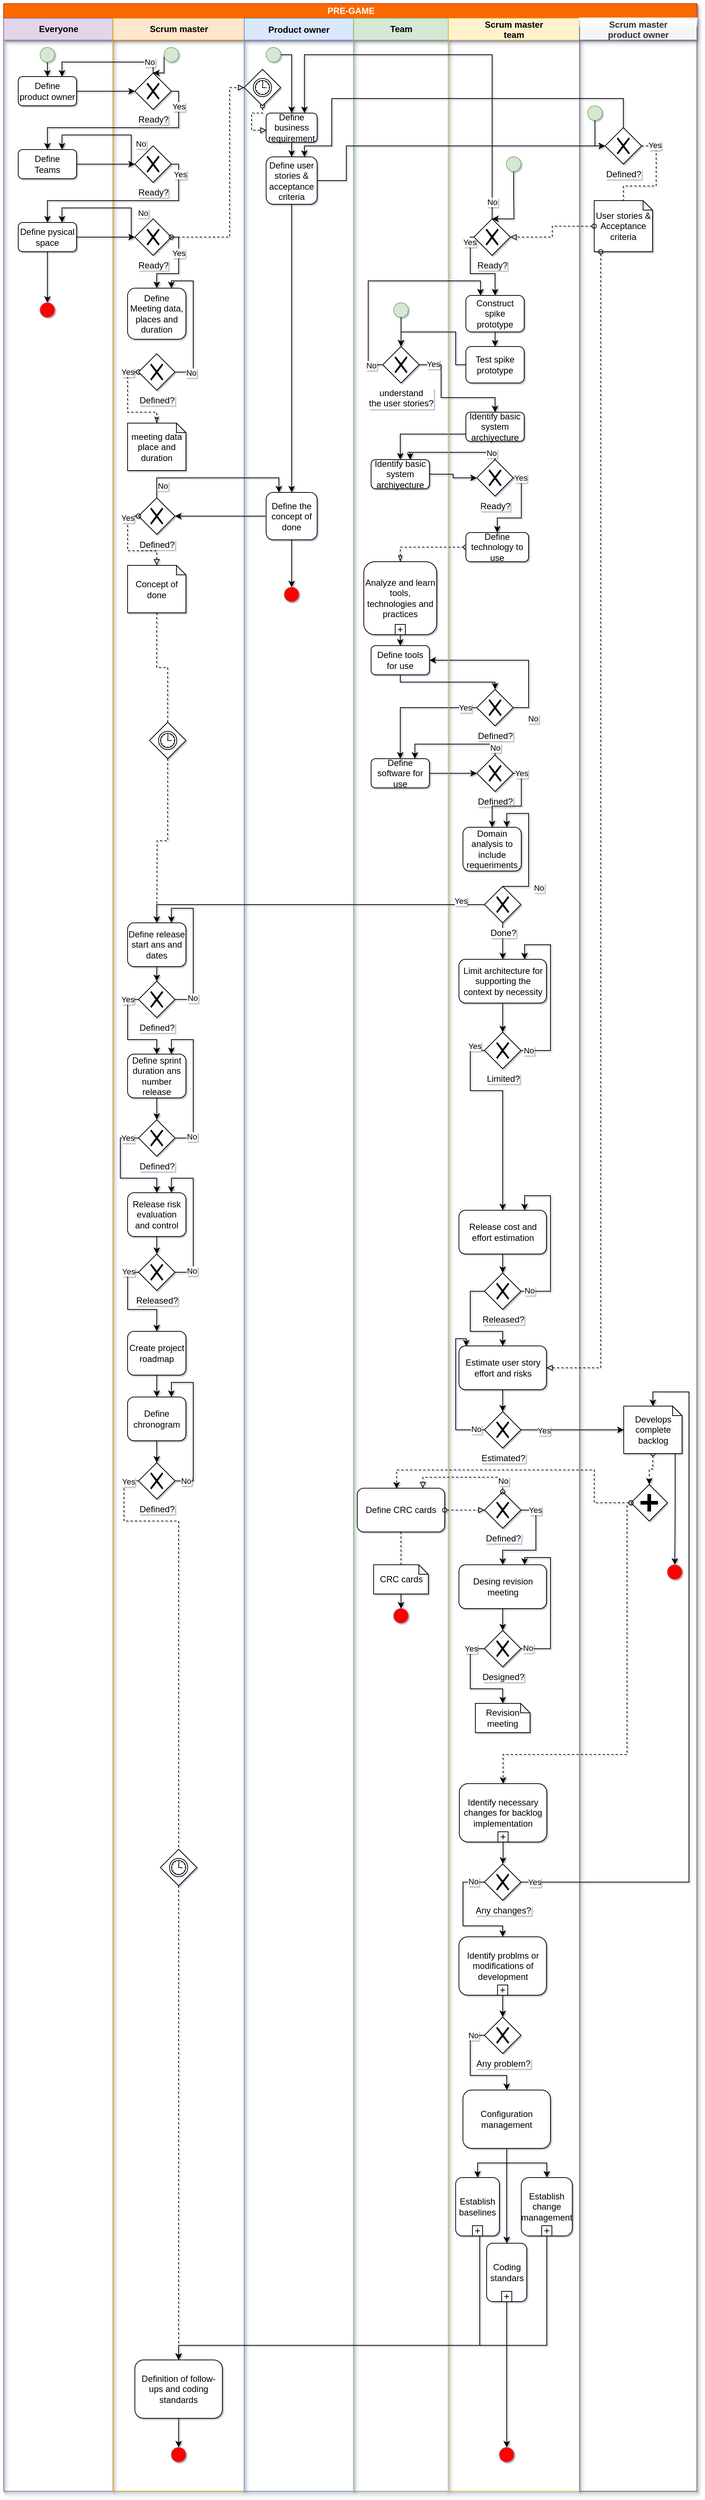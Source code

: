 <mxfile version="13.10.4" type="github" pages="2">
  <diagram id="prtHgNgQTEPvFCAcTncT" name="Pre-Game">
    <mxGraphModel dx="1589" dy="879" grid="1" gridSize="10" guides="1" tooltips="1" connect="1" arrows="1" fold="1" page="1" pageScale="1" pageWidth="1169" pageHeight="827" math="0" shadow="1">
      <root>
        <mxCell id="0" />
        <mxCell id="1" parent="0" />
        <mxCell id="VTizDpLMczkkOt09Ufi6-1" value="PRE-GAME" style="swimlane;html=1;childLayout=stackLayout;resizeParent=1;resizeParentMax=0;startSize=20;fillColor=#fa6800;strokeColor=#C73500;fontColor=#ffffff;shadow=1;" parent="1" vertex="1">
          <mxGeometry x="40" y="40" width="951" height="3410" as="geometry" />
        </mxCell>
        <mxCell id="VTizDpLMczkkOt09Ufi6-2" value="Everyone" style="swimlane;html=1;startSize=30;fillColor=#e1d5e7;strokeColor=#9673a6;shadow=1;" parent="VTizDpLMczkkOt09Ufi6-1" vertex="1">
          <mxGeometry y="20" width="150" height="3390" as="geometry" />
        </mxCell>
        <mxCell id="VTizDpLMczkkOt09Ufi6-12" style="edgeStyle=orthogonalEdgeStyle;rounded=0;orthogonalLoop=1;jettySize=auto;html=1;" parent="VTizDpLMczkkOt09Ufi6-2" source="VTizDpLMczkkOt09Ufi6-9" target="VTizDpLMczkkOt09Ufi6-11" edge="1">
          <mxGeometry relative="1" as="geometry" />
        </mxCell>
        <mxCell id="VTizDpLMczkkOt09Ufi6-9" value="" style="shape=mxgraph.bpmn.shape;html=1;verticalLabelPosition=bottom;labelBackgroundColor=#ffffff;verticalAlign=top;align=center;perimeter=ellipsePerimeter;outlineConnect=0;outline=standard;symbol=general;fillColor=#d5e8d4;strokeColor=#82b366;" parent="VTizDpLMczkkOt09Ufi6-2" vertex="1">
          <mxGeometry x="50" y="40" width="20" height="20" as="geometry" />
        </mxCell>
        <mxCell id="VTizDpLMczkkOt09Ufi6-11" value="Define&lt;br&gt;product owner" style="shape=ext;rounded=1;html=1;whiteSpace=wrap;" parent="VTizDpLMczkkOt09Ufi6-2" vertex="1">
          <mxGeometry x="20" y="80" width="80" height="40" as="geometry" />
        </mxCell>
        <mxCell id="VTizDpLMczkkOt09Ufi6-16" value="Define&lt;br&gt;Teams" style="shape=ext;rounded=1;html=1;whiteSpace=wrap;" parent="VTizDpLMczkkOt09Ufi6-2" vertex="1">
          <mxGeometry x="20" y="180" width="80" height="40" as="geometry" />
        </mxCell>
        <mxCell id="VTizDpLMczkkOt09Ufi6-223" style="edgeStyle=orthogonalEdgeStyle;rounded=0;orthogonalLoop=1;jettySize=auto;html=1;entryX=0.5;entryY=0;entryDx=0;entryDy=0;startArrow=none;startFill=0;endArrow=classic;endFill=1;" parent="VTizDpLMczkkOt09Ufi6-2" source="VTizDpLMczkkOt09Ufi6-26" target="VTizDpLMczkkOt09Ufi6-222" edge="1">
          <mxGeometry relative="1" as="geometry" />
        </mxCell>
        <mxCell id="VTizDpLMczkkOt09Ufi6-26" value="Define pysical space" style="shape=ext;rounded=1;html=1;whiteSpace=wrap;" parent="VTizDpLMczkkOt09Ufi6-2" vertex="1">
          <mxGeometry x="20" y="280" width="80" height="40" as="geometry" />
        </mxCell>
        <mxCell id="VTizDpLMczkkOt09Ufi6-222" value="" style="shape=mxgraph.bpmn.shape;html=1;verticalLabelPosition=bottom;labelBackgroundColor=#ffffff;verticalAlign=top;align=center;perimeter=ellipsePerimeter;outlineConnect=0;outline=standard;symbol=general;strokeColor=#b85450;fillColor=#FF0000;" parent="VTizDpLMczkkOt09Ufi6-2" vertex="1">
          <mxGeometry x="50" y="390" width="20" height="20" as="geometry" />
        </mxCell>
        <mxCell id="VTizDpLMczkkOt09Ufi6-84" style="edgeStyle=orthogonalEdgeStyle;rounded=0;orthogonalLoop=1;jettySize=auto;html=1;entryX=0;entryY=0.5;entryDx=0;entryDy=0;" parent="VTizDpLMczkkOt09Ufi6-1" source="VTizDpLMczkkOt09Ufi6-78" target="VTizDpLMczkkOt09Ufi6-83" edge="1">
          <mxGeometry relative="1" as="geometry" />
        </mxCell>
        <mxCell id="VTizDpLMczkkOt09Ufi6-85" style="edgeStyle=orthogonalEdgeStyle;rounded=0;orthogonalLoop=1;jettySize=auto;html=1;entryX=0.5;entryY=0;entryDx=0;entryDy=0;" parent="VTizDpLMczkkOt09Ufi6-1" source="VTizDpLMczkkOt09Ufi6-73" target="VTizDpLMczkkOt09Ufi6-78" edge="1">
          <mxGeometry relative="1" as="geometry" />
        </mxCell>
        <mxCell id="VTizDpLMczkkOt09Ufi6-86" value="Yes" style="edgeLabel;html=1;align=center;verticalAlign=middle;resizable=0;points=[];" parent="VTizDpLMczkkOt09Ufi6-85" vertex="1" connectable="0">
          <mxGeometry x="-0.747" y="-2" relative="1" as="geometry">
            <mxPoint x="5.83" y="2" as="offset" />
          </mxGeometry>
        </mxCell>
        <mxCell id="VTizDpLMczkkOt09Ufi6-75" style="edgeStyle=orthogonalEdgeStyle;rounded=0;orthogonalLoop=1;jettySize=auto;html=1;" parent="VTizDpLMczkkOt09Ufi6-1" source="VTizDpLMczkkOt09Ufi6-73" target="VTizDpLMczkkOt09Ufi6-71" edge="1">
          <mxGeometry relative="1" as="geometry">
            <mxPoint x="434" y="860" as="targetPoint" />
            <Array as="points">
              <mxPoint x="720" y="965" />
              <mxPoint x="720" y="900" />
            </Array>
          </mxGeometry>
        </mxCell>
        <mxCell id="VTizDpLMczkkOt09Ufi6-76" value="No" style="edgeLabel;html=1;align=center;verticalAlign=middle;resizable=0;points=[];" parent="VTizDpLMczkkOt09Ufi6-75" vertex="1" connectable="0">
          <mxGeometry x="-0.807" y="1" relative="1" as="geometry">
            <mxPoint x="6.5" y="15" as="offset" />
          </mxGeometry>
        </mxCell>
        <mxCell id="VTizDpLMczkkOt09Ufi6-52" style="edgeStyle=orthogonalEdgeStyle;rounded=0;orthogonalLoop=1;jettySize=auto;html=1;entryX=0.5;entryY=0;entryDx=0;entryDy=0;" parent="VTizDpLMczkkOt09Ufi6-1" source="VTizDpLMczkkOt09Ufi6-49" target="VTizDpLMczkkOt09Ufi6-51" edge="1">
          <mxGeometry relative="1" as="geometry">
            <Array as="points">
              <mxPoint x="544" y="590" />
            </Array>
          </mxGeometry>
        </mxCell>
        <mxCell id="VTizDpLMczkkOt09Ufi6-58" style="edgeStyle=orthogonalEdgeStyle;rounded=0;orthogonalLoop=1;jettySize=auto;html=1;entryX=0.669;entryY=0.003;entryDx=0;entryDy=0;entryPerimeter=0;" parent="VTizDpLMczkkOt09Ufi6-1" source="VTizDpLMczkkOt09Ufi6-57" target="VTizDpLMczkkOt09Ufi6-51" edge="1">
          <mxGeometry relative="1" as="geometry">
            <Array as="points">
              <mxPoint x="554" y="615" />
              <mxPoint x="438" y="615" />
            </Array>
          </mxGeometry>
        </mxCell>
        <mxCell id="VTizDpLMczkkOt09Ufi6-59" value="No" style="edgeLabel;html=1;align=center;verticalAlign=middle;resizable=0;points=[];" parent="VTizDpLMczkkOt09Ufi6-58" vertex="1" connectable="0">
          <mxGeometry x="-0.595" y="1" relative="1" as="geometry">
            <mxPoint x="13.59" as="offset" />
          </mxGeometry>
        </mxCell>
        <mxCell id="VTizDpLMczkkOt09Ufi6-89" style="edgeStyle=orthogonalEdgeStyle;rounded=0;orthogonalLoop=1;jettySize=auto;html=1;entryX=0.5;entryY=0;entryDx=0;entryDy=0;dashed=1;endArrow=blockThin;endFill=0;startArrow=oval;startFill=0;" parent="VTizDpLMczkkOt09Ufi6-1" source="VTizDpLMczkkOt09Ufi6-61" target="VTizDpLMczkkOt09Ufi6-64" edge="1">
          <mxGeometry relative="1" as="geometry" />
        </mxCell>
        <mxCell id="VTizDpLMczkkOt09Ufi6-3" value="Scrum master" style="swimlane;html=1;startSize=30;fillColor=#ffe6cc;strokeColor=#d79b00;shadow=1;" parent="VTizDpLMczkkOt09Ufi6-1" vertex="1">
          <mxGeometry x="150" y="20" width="180" height="3390" as="geometry" />
        </mxCell>
        <mxCell id="VTizDpLMczkkOt09Ufi6-13" value="Ready?" style="shape=mxgraph.bpmn.shape;html=1;verticalLabelPosition=bottom;labelBackgroundColor=#ffffff;verticalAlign=top;align=center;perimeter=rhombusPerimeter;background=gateway;outlineConnect=0;outline=none;symbol=exclusiveGw;" parent="VTizDpLMczkkOt09Ufi6-3" vertex="1">
          <mxGeometry x="30" y="75" width="50" height="50" as="geometry" />
        </mxCell>
        <mxCell id="VTizDpLMczkkOt09Ufi6-21" value="Ready?" style="shape=mxgraph.bpmn.shape;html=1;verticalLabelPosition=bottom;labelBackgroundColor=#ffffff;verticalAlign=top;align=center;perimeter=rhombusPerimeter;background=gateway;outlineConnect=0;outline=none;symbol=exclusiveGw;" parent="VTizDpLMczkkOt09Ufi6-3" vertex="1">
          <mxGeometry x="30" y="175" width="50" height="50" as="geometry" />
        </mxCell>
        <mxCell id="VTizDpLMczkkOt09Ufi6-167" style="edgeStyle=orthogonalEdgeStyle;rounded=0;orthogonalLoop=1;jettySize=auto;html=1;startArrow=none;startFill=0;endArrow=classic;endFill=1;" parent="VTizDpLMczkkOt09Ufi6-3" source="VTizDpLMczkkOt09Ufi6-28" target="VTizDpLMczkkOt09Ufi6-165" edge="1">
          <mxGeometry relative="1" as="geometry">
            <Array as="points">
              <mxPoint x="90" y="300" />
              <mxPoint x="90" y="350" />
              <mxPoint x="60" y="350" />
            </Array>
          </mxGeometry>
        </mxCell>
        <mxCell id="VTizDpLMczkkOt09Ufi6-28" value="Ready?" style="shape=mxgraph.bpmn.shape;html=1;verticalLabelPosition=bottom;labelBackgroundColor=#ffffff;verticalAlign=top;align=center;perimeter=rhombusPerimeter;background=gateway;outlineConnect=0;outline=none;symbol=exclusiveGw;" parent="VTizDpLMczkkOt09Ufi6-3" vertex="1">
          <mxGeometry x="30" y="275" width="50" height="50" as="geometry" />
        </mxCell>
        <mxCell id="VTizDpLMczkkOt09Ufi6-121" style="edgeStyle=orthogonalEdgeStyle;rounded=0;orthogonalLoop=1;jettySize=auto;html=1;entryX=0.75;entryY=0;entryDx=0;entryDy=0;startArrow=none;startFill=0;endArrow=classic;endFill=1;" parent="VTizDpLMczkkOt09Ufi6-3" source="VTizDpLMczkkOt09Ufi6-115" target="VTizDpLMczkkOt09Ufi6-114" edge="1">
          <mxGeometry relative="1" as="geometry">
            <Array as="points">
              <mxPoint x="110" y="1345" />
              <mxPoint x="110" y="1220" />
              <mxPoint x="80" y="1220" />
            </Array>
          </mxGeometry>
        </mxCell>
        <mxCell id="VTizDpLMczkkOt09Ufi6-122" value="No" style="edgeLabel;html=1;align=center;verticalAlign=middle;resizable=0;points=[];" parent="VTizDpLMczkkOt09Ufi6-121" vertex="1" connectable="0">
          <mxGeometry x="-0.759" y="2" relative="1" as="geometry">
            <mxPoint as="offset" />
          </mxGeometry>
        </mxCell>
        <mxCell id="VTizDpLMczkkOt09Ufi6-125" style="edgeStyle=orthogonalEdgeStyle;rounded=0;orthogonalLoop=1;jettySize=auto;html=1;entryX=0.5;entryY=0;entryDx=0;entryDy=0;startArrow=none;startFill=0;endArrow=classic;endFill=1;exitX=0;exitY=0.5;exitDx=0;exitDy=0;" parent="VTizDpLMczkkOt09Ufi6-3" source="VTizDpLMczkkOt09Ufi6-115" target="VTizDpLMczkkOt09Ufi6-124" edge="1">
          <mxGeometry relative="1" as="geometry">
            <Array as="points">
              <mxPoint x="20" y="1345" />
              <mxPoint x="20" y="1400" />
              <mxPoint x="60" y="1400" />
            </Array>
          </mxGeometry>
        </mxCell>
        <mxCell id="VTizDpLMczkkOt09Ufi6-126" value="Yes" style="edgeLabel;html=1;align=center;verticalAlign=middle;resizable=0;points=[];" parent="VTizDpLMczkkOt09Ufi6-125" vertex="1" connectable="0">
          <mxGeometry x="-0.629" y="3" relative="1" as="geometry">
            <mxPoint x="-3" y="-9" as="offset" />
          </mxGeometry>
        </mxCell>
        <mxCell id="VTizDpLMczkkOt09Ufi6-115" value="Defined?" style="shape=mxgraph.bpmn.shape;html=1;verticalLabelPosition=bottom;labelBackgroundColor=#ffffff;verticalAlign=top;align=center;perimeter=rhombusPerimeter;background=gateway;outlineConnect=0;outline=none;symbol=exclusiveGw;" parent="VTizDpLMczkkOt09Ufi6-3" vertex="1">
          <mxGeometry x="35" y="1320" width="50" height="50" as="geometry" />
        </mxCell>
        <mxCell id="VTizDpLMczkkOt09Ufi6-114" value="Define release start ans and dates" style="shape=ext;rounded=1;html=1;whiteSpace=wrap;" parent="VTizDpLMczkkOt09Ufi6-3" vertex="1">
          <mxGeometry x="20" y="1240" width="80" height="60" as="geometry" />
        </mxCell>
        <mxCell id="VTizDpLMczkkOt09Ufi6-117" style="edgeStyle=orthogonalEdgeStyle;rounded=0;orthogonalLoop=1;jettySize=auto;html=1;startArrow=none;startFill=0;endArrow=classic;endFill=1;" parent="VTizDpLMczkkOt09Ufi6-3" source="VTizDpLMczkkOt09Ufi6-114" target="VTizDpLMczkkOt09Ufi6-115" edge="1">
          <mxGeometry relative="1" as="geometry" />
        </mxCell>
        <mxCell id="VTizDpLMczkkOt09Ufi6-132" style="edgeStyle=orthogonalEdgeStyle;rounded=0;orthogonalLoop=1;jettySize=auto;html=1;startArrow=none;startFill=0;endArrow=classic;endFill=1;" parent="VTizDpLMczkkOt09Ufi6-3" source="VTizDpLMczkkOt09Ufi6-124" target="VTizDpLMczkkOt09Ufi6-131" edge="1">
          <mxGeometry relative="1" as="geometry" />
        </mxCell>
        <mxCell id="VTizDpLMczkkOt09Ufi6-124" value="Define sprint duration ans number release" style="shape=ext;rounded=1;html=1;whiteSpace=wrap;" parent="VTizDpLMczkkOt09Ufi6-3" vertex="1">
          <mxGeometry x="20" y="1420" width="80" height="60" as="geometry" />
        </mxCell>
        <mxCell id="VTizDpLMczkkOt09Ufi6-133" style="edgeStyle=orthogonalEdgeStyle;rounded=0;orthogonalLoop=1;jettySize=auto;html=1;entryX=0.75;entryY=0;entryDx=0;entryDy=0;startArrow=none;startFill=0;endArrow=classic;endFill=1;" parent="VTizDpLMczkkOt09Ufi6-3" source="VTizDpLMczkkOt09Ufi6-131" target="VTizDpLMczkkOt09Ufi6-124" edge="1">
          <mxGeometry relative="1" as="geometry">
            <Array as="points">
              <mxPoint x="110" y="1535" />
              <mxPoint x="110" y="1400" />
              <mxPoint x="80" y="1400" />
            </Array>
          </mxGeometry>
        </mxCell>
        <mxCell id="VTizDpLMczkkOt09Ufi6-134" value="No" style="edgeLabel;html=1;align=center;verticalAlign=middle;resizable=0;points=[];" parent="VTizDpLMczkkOt09Ufi6-133" vertex="1" connectable="0">
          <mxGeometry x="-0.784" y="2" relative="1" as="geometry">
            <mxPoint as="offset" />
          </mxGeometry>
        </mxCell>
        <mxCell id="VTizDpLMczkkOt09Ufi6-136" style="edgeStyle=orthogonalEdgeStyle;rounded=0;orthogonalLoop=1;jettySize=auto;html=1;startArrow=none;startFill=0;endArrow=classic;endFill=1;entryX=0.5;entryY=0;entryDx=0;entryDy=0;" parent="VTizDpLMczkkOt09Ufi6-3" source="VTizDpLMczkkOt09Ufi6-131" target="VTizDpLMczkkOt09Ufi6-135" edge="1">
          <mxGeometry relative="1" as="geometry">
            <Array as="points">
              <mxPoint x="10" y="1535" />
              <mxPoint x="10" y="1590" />
              <mxPoint x="60" y="1590" />
            </Array>
          </mxGeometry>
        </mxCell>
        <mxCell id="VTizDpLMczkkOt09Ufi6-137" value="Yes" style="edgeLabel;html=1;align=center;verticalAlign=middle;resizable=0;points=[];" parent="VTizDpLMczkkOt09Ufi6-136" vertex="1" connectable="0">
          <mxGeometry x="-0.702" relative="1" as="geometry">
            <mxPoint x="7" as="offset" />
          </mxGeometry>
        </mxCell>
        <mxCell id="VTizDpLMczkkOt09Ufi6-131" value="Defined?" style="shape=mxgraph.bpmn.shape;html=1;verticalLabelPosition=bottom;labelBackgroundColor=#ffffff;verticalAlign=top;align=center;perimeter=rhombusPerimeter;background=gateway;outlineConnect=0;outline=none;symbol=exclusiveGw;" parent="VTizDpLMczkkOt09Ufi6-3" vertex="1">
          <mxGeometry x="35" y="1510" width="50" height="50" as="geometry" />
        </mxCell>
        <mxCell id="VTizDpLMczkkOt09Ufi6-140" style="edgeStyle=orthogonalEdgeStyle;rounded=0;orthogonalLoop=1;jettySize=auto;html=1;entryX=0.5;entryY=0;entryDx=0;entryDy=0;startArrow=none;startFill=0;endArrow=classic;endFill=1;" parent="VTizDpLMczkkOt09Ufi6-3" source="VTizDpLMczkkOt09Ufi6-135" target="VTizDpLMczkkOt09Ufi6-138" edge="1">
          <mxGeometry relative="1" as="geometry" />
        </mxCell>
        <mxCell id="VTizDpLMczkkOt09Ufi6-135" value="Release risk evaluation and control" style="shape=ext;rounded=1;html=1;whiteSpace=wrap;" parent="VTizDpLMczkkOt09Ufi6-3" vertex="1">
          <mxGeometry x="20" y="1610" width="80" height="60" as="geometry" />
        </mxCell>
        <mxCell id="VTizDpLMczkkOt09Ufi6-141" style="edgeStyle=orthogonalEdgeStyle;rounded=0;orthogonalLoop=1;jettySize=auto;html=1;entryX=0.75;entryY=0;entryDx=0;entryDy=0;startArrow=none;startFill=0;endArrow=classic;endFill=1;" parent="VTizDpLMczkkOt09Ufi6-3" source="VTizDpLMczkkOt09Ufi6-138" target="VTizDpLMczkkOt09Ufi6-135" edge="1">
          <mxGeometry relative="1" as="geometry">
            <Array as="points">
              <mxPoint x="110" y="1719" />
              <mxPoint x="110" y="1590" />
              <mxPoint x="80" y="1590" />
            </Array>
          </mxGeometry>
        </mxCell>
        <mxCell id="VTizDpLMczkkOt09Ufi6-142" value="No" style="edgeLabel;html=1;align=center;verticalAlign=middle;resizable=0;points=[];" parent="VTizDpLMczkkOt09Ufi6-141" vertex="1" connectable="0">
          <mxGeometry x="-0.778" y="2" relative="1" as="geometry">
            <mxPoint as="offset" />
          </mxGeometry>
        </mxCell>
        <mxCell id="VTizDpLMczkkOt09Ufi6-152" style="edgeStyle=orthogonalEdgeStyle;rounded=0;orthogonalLoop=1;jettySize=auto;html=1;entryX=0.5;entryY=0;entryDx=0;entryDy=0;startArrow=none;startFill=0;endArrow=classic;endFill=1;exitX=0;exitY=0.5;exitDx=0;exitDy=0;" parent="VTizDpLMczkkOt09Ufi6-3" source="VTizDpLMczkkOt09Ufi6-138" target="VTizDpLMczkkOt09Ufi6-151" edge="1">
          <mxGeometry relative="1" as="geometry">
            <Array as="points">
              <mxPoint x="20" y="1719" />
              <mxPoint x="20" y="1770" />
              <mxPoint x="60" y="1770" />
            </Array>
          </mxGeometry>
        </mxCell>
        <mxCell id="VTizDpLMczkkOt09Ufi6-153" value="Yes" style="edgeLabel;html=1;align=center;verticalAlign=middle;resizable=0;points=[];" parent="VTizDpLMczkkOt09Ufi6-152" vertex="1" connectable="0">
          <mxGeometry x="-0.787" y="-1" relative="1" as="geometry">
            <mxPoint as="offset" />
          </mxGeometry>
        </mxCell>
        <mxCell id="VTizDpLMczkkOt09Ufi6-138" value="Released?" style="shape=mxgraph.bpmn.shape;html=1;verticalLabelPosition=bottom;labelBackgroundColor=#ffffff;verticalAlign=top;align=center;perimeter=rhombusPerimeter;background=gateway;outlineConnect=0;outline=none;symbol=exclusiveGw;" parent="VTizDpLMczkkOt09Ufi6-3" vertex="1">
          <mxGeometry x="35" y="1694" width="50" height="50" as="geometry" />
        </mxCell>
        <mxCell id="VTizDpLMczkkOt09Ufi6-151" value="Create project roadmap" style="shape=ext;rounded=1;html=1;whiteSpace=wrap;" parent="VTizDpLMczkkOt09Ufi6-3" vertex="1">
          <mxGeometry x="20" y="1800" width="80" height="60" as="geometry" />
        </mxCell>
        <mxCell id="VTizDpLMczkkOt09Ufi6-161" style="edgeStyle=orthogonalEdgeStyle;rounded=0;orthogonalLoop=1;jettySize=auto;html=1;startArrow=none;startFill=0;endArrow=classic;endFill=1;" parent="VTizDpLMczkkOt09Ufi6-3" source="VTizDpLMczkkOt09Ufi6-158" target="VTizDpLMczkkOt09Ufi6-160" edge="1">
          <mxGeometry relative="1" as="geometry" />
        </mxCell>
        <mxCell id="VTizDpLMczkkOt09Ufi6-158" value="Define chronogram" style="shape=ext;rounded=1;html=1;whiteSpace=wrap;" parent="VTizDpLMczkkOt09Ufi6-3" vertex="1">
          <mxGeometry x="20" y="1890" width="80" height="60" as="geometry" />
        </mxCell>
        <mxCell id="VTizDpLMczkkOt09Ufi6-159" value="" style="edgeStyle=orthogonalEdgeStyle;rounded=0;orthogonalLoop=1;jettySize=auto;html=1;startArrow=none;startFill=0;endArrow=classic;endFill=1;" parent="VTizDpLMczkkOt09Ufi6-3" source="VTizDpLMczkkOt09Ufi6-151" target="VTizDpLMczkkOt09Ufi6-158" edge="1">
          <mxGeometry relative="1" as="geometry" />
        </mxCell>
        <mxCell id="VTizDpLMczkkOt09Ufi6-162" style="edgeStyle=orthogonalEdgeStyle;rounded=0;orthogonalLoop=1;jettySize=auto;html=1;entryX=0.75;entryY=0;entryDx=0;entryDy=0;startArrow=none;startFill=0;endArrow=classic;endFill=1;exitX=1;exitY=0.5;exitDx=0;exitDy=0;" parent="VTizDpLMczkkOt09Ufi6-3" source="VTizDpLMczkkOt09Ufi6-160" target="VTizDpLMczkkOt09Ufi6-158" edge="1">
          <mxGeometry relative="1" as="geometry">
            <Array as="points">
              <mxPoint x="110" y="2005" />
              <mxPoint x="110" y="1870" />
              <mxPoint x="80" y="1870" />
            </Array>
          </mxGeometry>
        </mxCell>
        <mxCell id="VTizDpLMczkkOt09Ufi6-163" value="No" style="edgeLabel;html=1;align=center;verticalAlign=middle;resizable=0;points=[];" parent="VTizDpLMczkkOt09Ufi6-162" vertex="1" connectable="0">
          <mxGeometry x="-0.762" y="-2" relative="1" as="geometry">
            <mxPoint x="-12" y="0.11" as="offset" />
          </mxGeometry>
        </mxCell>
        <mxCell id="VTizDpLMczkkOt09Ufi6-484" style="edgeStyle=orthogonalEdgeStyle;rounded=0;orthogonalLoop=1;jettySize=auto;html=1;entryX=0.5;entryY=0;entryDx=0;entryDy=0;startArrow=none;startFill=0;endArrow=none;endFill=0;exitX=0;exitY=0.5;exitDx=0;exitDy=0;dashed=1;" parent="VTizDpLMczkkOt09Ufi6-3" source="VTizDpLMczkkOt09Ufi6-160" target="VTizDpLMczkkOt09Ufi6-483" edge="1">
          <mxGeometry relative="1" as="geometry">
            <Array as="points">
              <mxPoint x="15" y="2005" />
              <mxPoint x="15" y="2060" />
              <mxPoint x="90" y="2060" />
            </Array>
          </mxGeometry>
        </mxCell>
        <mxCell id="VTizDpLMczkkOt09Ufi6-486" value="Yes" style="edgeLabel;html=1;align=center;verticalAlign=middle;resizable=0;points=[];" parent="VTizDpLMczkkOt09Ufi6-484" vertex="1" connectable="0">
          <mxGeometry x="-0.951" y="1" relative="1" as="geometry">
            <mxPoint as="offset" />
          </mxGeometry>
        </mxCell>
        <mxCell id="VTizDpLMczkkOt09Ufi6-160" value="Defined?" style="shape=mxgraph.bpmn.shape;html=1;verticalLabelPosition=bottom;labelBackgroundColor=#ffffff;verticalAlign=top;align=center;perimeter=rhombusPerimeter;background=gateway;outlineConnect=0;outline=none;symbol=exclusiveGw;" parent="VTizDpLMczkkOt09Ufi6-3" vertex="1">
          <mxGeometry x="35" y="1980" width="50" height="50" as="geometry" />
        </mxCell>
        <mxCell id="VTizDpLMczkkOt09Ufi6-165" value="Define Meeting data, places and duration" style="shape=ext;rounded=1;html=1;whiteSpace=wrap;" parent="VTizDpLMczkkOt09Ufi6-3" vertex="1">
          <mxGeometry x="20" y="370" width="80" height="70" as="geometry" />
        </mxCell>
        <mxCell id="VTizDpLMczkkOt09Ufi6-169" style="edgeStyle=orthogonalEdgeStyle;rounded=0;orthogonalLoop=1;jettySize=auto;html=1;entryX=0.75;entryY=0;entryDx=0;entryDy=0;startArrow=none;startFill=0;endArrow=classic;endFill=1;" parent="VTizDpLMczkkOt09Ufi6-3" source="VTizDpLMczkkOt09Ufi6-168" target="VTizDpLMczkkOt09Ufi6-165" edge="1">
          <mxGeometry relative="1" as="geometry">
            <Array as="points">
              <mxPoint x="110" y="485" />
              <mxPoint x="110" y="360" />
              <mxPoint x="80" y="360" />
            </Array>
          </mxGeometry>
        </mxCell>
        <mxCell id="VTizDpLMczkkOt09Ufi6-170" value="No" style="edgeLabel;html=1;align=center;verticalAlign=middle;resizable=0;points=[];" parent="VTizDpLMczkkOt09Ufi6-169" vertex="1" connectable="0">
          <mxGeometry x="-0.769" y="-1" relative="1" as="geometry">
            <mxPoint as="offset" />
          </mxGeometry>
        </mxCell>
        <mxCell id="VTizDpLMczkkOt09Ufi6-172" style="edgeStyle=orthogonalEdgeStyle;rounded=0;orthogonalLoop=1;jettySize=auto;html=1;entryX=0.5;entryY=0;entryDx=0;entryDy=0;entryPerimeter=0;startArrow=oval;startFill=0;endArrow=classicThin;endFill=0;dashed=1;" parent="VTizDpLMczkkOt09Ufi6-3" source="VTizDpLMczkkOt09Ufi6-168" target="VTizDpLMczkkOt09Ufi6-171" edge="1">
          <mxGeometry relative="1" as="geometry">
            <Array as="points">
              <mxPoint x="20" y="485" />
              <mxPoint x="20" y="540" />
              <mxPoint x="60" y="540" />
            </Array>
          </mxGeometry>
        </mxCell>
        <mxCell id="VTizDpLMczkkOt09Ufi6-173" value="Yes" style="edgeLabel;html=1;align=center;verticalAlign=middle;resizable=0;points=[];" parent="VTizDpLMczkkOt09Ufi6-172" vertex="1" connectable="0">
          <mxGeometry x="-0.764" relative="1" as="geometry">
            <mxPoint as="offset" />
          </mxGeometry>
        </mxCell>
        <mxCell id="VTizDpLMczkkOt09Ufi6-168" value="Defined?" style="shape=mxgraph.bpmn.shape;html=1;verticalLabelPosition=bottom;labelBackgroundColor=#ffffff;verticalAlign=top;align=center;perimeter=rhombusPerimeter;background=gateway;outlineConnect=0;outline=none;symbol=exclusiveGw;" parent="VTizDpLMczkkOt09Ufi6-3" vertex="1">
          <mxGeometry x="35" y="460" width="50" height="50" as="geometry" />
        </mxCell>
        <mxCell id="VTizDpLMczkkOt09Ufi6-171" value="meeting data&lt;br&gt;place and duration" style="shape=note;whiteSpace=wrap;html=1;backgroundOutline=1;darkOpacity=0.05;size=13;" parent="VTizDpLMczkkOt09Ufi6-3" vertex="1">
          <mxGeometry x="20" y="555" width="80" height="65" as="geometry" />
        </mxCell>
        <mxCell id="VTizDpLMczkkOt09Ufi6-191" style="edgeStyle=orthogonalEdgeStyle;rounded=0;orthogonalLoop=1;jettySize=auto;html=1;entryX=0.5;entryY=0;entryDx=0;entryDy=0;startArrow=none;startFill=0;endArrow=classic;endFill=1;" parent="VTizDpLMczkkOt09Ufi6-3" source="VTizDpLMczkkOt09Ufi6-190" target="VTizDpLMczkkOt09Ufi6-13" edge="1">
          <mxGeometry relative="1" as="geometry">
            <Array as="points">
              <mxPoint x="70" y="75" />
            </Array>
          </mxGeometry>
        </mxCell>
        <mxCell id="VTizDpLMczkkOt09Ufi6-190" value="" style="shape=mxgraph.bpmn.shape;html=1;verticalLabelPosition=bottom;labelBackgroundColor=#ffffff;verticalAlign=top;align=center;perimeter=ellipsePerimeter;outlineConnect=0;outline=standard;symbol=general;fillColor=#d5e8d4;strokeColor=#82b366;" parent="VTizDpLMczkkOt09Ufi6-3" vertex="1">
          <mxGeometry x="70" y="40" width="20" height="20" as="geometry" />
        </mxCell>
        <mxCell id="VTizDpLMczkkOt09Ufi6-211" value="Defined?" style="shape=mxgraph.bpmn.shape;html=1;verticalLabelPosition=bottom;labelBackgroundColor=#ffffff;verticalAlign=top;align=center;perimeter=rhombusPerimeter;background=gateway;outlineConnect=0;outline=none;symbol=exclusiveGw;" parent="VTizDpLMczkkOt09Ufi6-3" vertex="1">
          <mxGeometry x="35" y="657.5" width="50" height="50" as="geometry" />
        </mxCell>
        <mxCell id="VTizDpLMczkkOt09Ufi6-490" style="edgeStyle=orthogonalEdgeStyle;rounded=0;orthogonalLoop=1;jettySize=auto;html=1;entryX=0.5;entryY=0;entryDx=0;entryDy=0;startArrow=none;startFill=0;endArrow=none;endFill=0;dashed=1;" parent="VTizDpLMczkkOt09Ufi6-3" source="VTizDpLMczkkOt09Ufi6-217" target="VTizDpLMczkkOt09Ufi6-487" edge="1">
          <mxGeometry relative="1" as="geometry" />
        </mxCell>
        <mxCell id="VTizDpLMczkkOt09Ufi6-217" value="Concept of done" style="shape=note;whiteSpace=wrap;html=1;backgroundOutline=1;darkOpacity=0.05;size=13;" parent="VTizDpLMczkkOt09Ufi6-3" vertex="1">
          <mxGeometry x="20" y="750" width="80" height="65" as="geometry" />
        </mxCell>
        <mxCell id="VTizDpLMczkkOt09Ufi6-218" style="edgeStyle=orthogonalEdgeStyle;rounded=0;orthogonalLoop=1;jettySize=auto;html=1;startArrow=oval;startFill=0;endArrow=block;endFill=0;entryX=0.5;entryY=0;entryDx=0;entryDy=0;entryPerimeter=0;dashed=1;" parent="VTizDpLMczkkOt09Ufi6-3" source="VTizDpLMczkkOt09Ufi6-211" target="VTizDpLMczkkOt09Ufi6-217" edge="1">
          <mxGeometry relative="1" as="geometry">
            <Array as="points">
              <mxPoint x="20" y="682" />
              <mxPoint x="20" y="730" />
              <mxPoint x="60" y="730" />
            </Array>
          </mxGeometry>
        </mxCell>
        <mxCell id="VTizDpLMczkkOt09Ufi6-219" value="Yes" style="edgeLabel;html=1;align=center;verticalAlign=middle;resizable=0;points=[];" parent="VTizDpLMczkkOt09Ufi6-218" vertex="1" connectable="0">
          <mxGeometry x="-0.473" y="-1" relative="1" as="geometry">
            <mxPoint x="1" y="-15.31" as="offset" />
          </mxGeometry>
        </mxCell>
        <mxCell id="VTizDpLMczkkOt09Ufi6-465" value="Definition of follow-ups and coding standards" style="shape=ext;rounded=1;html=1;whiteSpace=wrap;fillColor=#FFFFFF;" parent="VTizDpLMczkkOt09Ufi6-3" vertex="1">
          <mxGeometry x="30" y="3210" width="120" height="80" as="geometry" />
        </mxCell>
        <mxCell id="VTizDpLMczkkOt09Ufi6-476" value="" style="shape=mxgraph.bpmn.shape;html=1;verticalLabelPosition=bottom;labelBackgroundColor=#ffffff;verticalAlign=top;align=center;perimeter=ellipsePerimeter;outlineConnect=0;outline=standard;symbol=general;strokeColor=#b85450;fillColor=#FF0000;" parent="VTizDpLMczkkOt09Ufi6-3" vertex="1">
          <mxGeometry x="80" y="3330" width="20" height="20" as="geometry" />
        </mxCell>
        <mxCell id="VTizDpLMczkkOt09Ufi6-477" style="edgeStyle=orthogonalEdgeStyle;rounded=0;orthogonalLoop=1;jettySize=auto;html=1;entryX=0.5;entryY=0;entryDx=0;entryDy=0;startArrow=none;startFill=0;endArrow=classic;endFill=1;" parent="VTizDpLMczkkOt09Ufi6-3" source="VTizDpLMczkkOt09Ufi6-465" target="VTizDpLMczkkOt09Ufi6-476" edge="1">
          <mxGeometry relative="1" as="geometry" />
        </mxCell>
        <mxCell id="VTizDpLMczkkOt09Ufi6-485" style="edgeStyle=orthogonalEdgeStyle;rounded=0;orthogonalLoop=1;jettySize=auto;html=1;startArrow=none;startFill=0;endArrow=none;endFill=0;dashed=1;" parent="VTizDpLMczkkOt09Ufi6-3" source="VTizDpLMczkkOt09Ufi6-483" target="VTizDpLMczkkOt09Ufi6-465" edge="1">
          <mxGeometry relative="1" as="geometry" />
        </mxCell>
        <mxCell id="VTizDpLMczkkOt09Ufi6-483" value="" style="shape=mxgraph.bpmn.shape;html=1;verticalLabelPosition=bottom;labelBackgroundColor=#ffffff;verticalAlign=top;align=center;perimeter=rhombusPerimeter;background=gateway;outlineConnect=0;outline=standard;symbol=timer;fillColor=#FFFFFF;" parent="VTizDpLMczkkOt09Ufi6-3" vertex="1">
          <mxGeometry x="65" y="2510" width="50" height="50" as="geometry" />
        </mxCell>
        <mxCell id="VTizDpLMczkkOt09Ufi6-487" value="" style="shape=mxgraph.bpmn.shape;html=1;verticalLabelPosition=bottom;labelBackgroundColor=#ffffff;verticalAlign=top;align=center;perimeter=rhombusPerimeter;background=gateway;outlineConnect=0;outline=standard;symbol=timer;fillColor=#FFFFFF;" parent="VTizDpLMczkkOt09Ufi6-3" vertex="1">
          <mxGeometry x="50" y="965" width="50" height="50" as="geometry" />
        </mxCell>
        <mxCell id="VTizDpLMczkkOt09Ufi6-5" value="Product owner" style="swimlane;startSize=30;fillColor=#dae8fc;strokeColor=#6c8ebf;shadow=1;" parent="VTizDpLMczkkOt09Ufi6-1" vertex="1">
          <mxGeometry x="330" y="20" width="150" height="3390" as="geometry" />
        </mxCell>
        <mxCell id="VTizDpLMczkkOt09Ufi6-181" style="edgeStyle=orthogonalEdgeStyle;rounded=0;orthogonalLoop=1;jettySize=auto;html=1;entryX=0.5;entryY=0;entryDx=0;entryDy=0;startArrow=none;startFill=0;endArrow=classic;endFill=1;" parent="VTizDpLMczkkOt09Ufi6-5" source="VTizDpLMczkkOt09Ufi6-41" target="VTizDpLMczkkOt09Ufi6-178" edge="1">
          <mxGeometry relative="1" as="geometry" />
        </mxCell>
        <mxCell id="VTizDpLMczkkOt09Ufi6-41" value="Define business requirement" style="shape=ext;rounded=1;html=1;whiteSpace=wrap;" parent="VTizDpLMczkkOt09Ufi6-5" vertex="1">
          <mxGeometry x="30" y="130" width="70" height="40" as="geometry" />
        </mxCell>
        <mxCell id="VTizDpLMczkkOt09Ufi6-176" style="edgeStyle=orthogonalEdgeStyle;rounded=0;orthogonalLoop=1;jettySize=auto;html=1;entryX=0.5;entryY=0;entryDx=0;entryDy=0;startArrow=none;startFill=0;endArrow=classic;endFill=1;exitX=1;exitY=0.5;exitDx=0;exitDy=0;" parent="VTizDpLMczkkOt09Ufi6-5" source="VTizDpLMczkkOt09Ufi6-175" target="VTizDpLMczkkOt09Ufi6-41" edge="1">
          <mxGeometry relative="1" as="geometry">
            <Array as="points">
              <mxPoint x="65" y="50" />
            </Array>
          </mxGeometry>
        </mxCell>
        <mxCell id="VTizDpLMczkkOt09Ufi6-175" value="" style="shape=mxgraph.bpmn.shape;html=1;verticalLabelPosition=bottom;labelBackgroundColor=#ffffff;verticalAlign=top;align=center;perimeter=ellipsePerimeter;outlineConnect=0;outline=standard;symbol=general;fillColor=#d5e8d4;strokeColor=#82b366;" parent="VTizDpLMczkkOt09Ufi6-5" vertex="1">
          <mxGeometry x="30" y="40" width="20" height="20" as="geometry" />
        </mxCell>
        <mxCell id="VTizDpLMczkkOt09Ufi6-210" style="edgeStyle=orthogonalEdgeStyle;rounded=0;orthogonalLoop=1;jettySize=auto;html=1;entryX=0.5;entryY=0;entryDx=0;entryDy=0;startArrow=none;startFill=0;endArrow=classic;endFill=1;" parent="VTizDpLMczkkOt09Ufi6-5" source="VTizDpLMczkkOt09Ufi6-178" target="VTizDpLMczkkOt09Ufi6-208" edge="1">
          <mxGeometry relative="1" as="geometry" />
        </mxCell>
        <mxCell id="VTizDpLMczkkOt09Ufi6-178" value="Define user stories &amp;amp; acceptance criteria" style="shape=ext;rounded=1;html=1;whiteSpace=wrap;" parent="VTizDpLMczkkOt09Ufi6-5" vertex="1">
          <mxGeometry x="30" y="190" width="70" height="65" as="geometry" />
        </mxCell>
        <mxCell id="VTizDpLMczkkOt09Ufi6-221" style="edgeStyle=orthogonalEdgeStyle;rounded=0;orthogonalLoop=1;jettySize=auto;html=1;entryX=0.5;entryY=0;entryDx=0;entryDy=0;startArrow=none;startFill=0;endArrow=classic;endFill=1;" parent="VTizDpLMczkkOt09Ufi6-5" source="VTizDpLMczkkOt09Ufi6-208" target="VTizDpLMczkkOt09Ufi6-220" edge="1">
          <mxGeometry relative="1" as="geometry" />
        </mxCell>
        <mxCell id="VTizDpLMczkkOt09Ufi6-208" value="Define the concept of done" style="shape=ext;rounded=1;html=1;whiteSpace=wrap;" parent="VTizDpLMczkkOt09Ufi6-5" vertex="1">
          <mxGeometry x="30" y="650" width="70" height="65" as="geometry" />
        </mxCell>
        <mxCell id="VTizDpLMczkkOt09Ufi6-220" value="" style="shape=mxgraph.bpmn.shape;html=1;verticalLabelPosition=bottom;labelBackgroundColor=#ffffff;verticalAlign=top;align=center;perimeter=ellipsePerimeter;outlineConnect=0;outline=standard;symbol=general;strokeColor=#b85450;fillColor=#FF0000;" parent="VTizDpLMczkkOt09Ufi6-5" vertex="1">
          <mxGeometry x="55" y="780" width="20" height="20" as="geometry" />
        </mxCell>
        <mxCell id="HpPENtieblq98XcEwomv-8" style="edgeStyle=orthogonalEdgeStyle;rounded=0;orthogonalLoop=1;jettySize=auto;html=1;entryX=0.009;entryY=0.588;entryDx=0;entryDy=0;entryPerimeter=0;dashed=1;startArrow=oval;startFill=0;endArrow=block;endFill=0;" parent="VTizDpLMczkkOt09Ufi6-5" source="HpPENtieblq98XcEwomv-5" target="VTizDpLMczkkOt09Ufi6-41" edge="1">
          <mxGeometry relative="1" as="geometry">
            <Array as="points">
              <mxPoint x="25" y="130" />
              <mxPoint x="10" y="130" />
              <mxPoint x="10" y="154" />
            </Array>
          </mxGeometry>
        </mxCell>
        <mxCell id="HpPENtieblq98XcEwomv-5" value="" style="shape=mxgraph.bpmn.shape;html=1;verticalLabelPosition=bottom;labelBackgroundColor=#ffffff;verticalAlign=top;align=center;perimeter=rhombusPerimeter;background=gateway;outlineConnect=0;outline=standard;symbol=timer;" parent="VTizDpLMczkkOt09Ufi6-5" vertex="1">
          <mxGeometry y="70" width="50" height="50" as="geometry" />
        </mxCell>
        <mxCell id="VTizDpLMczkkOt09Ufi6-4" value="Team" style="swimlane;html=1;startSize=30;fillColor=#d5e8d4;strokeColor=#82b366;shadow=1;" parent="VTizDpLMczkkOt09Ufi6-1" vertex="1">
          <mxGeometry x="480" y="20" width="130" height="3390" as="geometry" />
        </mxCell>
        <mxCell id="VTizDpLMczkkOt09Ufi6-51" value="Identify basic system archiyecture" style="shape=ext;rounded=1;html=1;whiteSpace=wrap;" parent="VTizDpLMczkkOt09Ufi6-4" vertex="1">
          <mxGeometry x="24" y="605" width="80" height="40" as="geometry" />
        </mxCell>
        <mxCell id="VTizDpLMczkkOt09Ufi6-72" style="edgeStyle=orthogonalEdgeStyle;rounded=0;orthogonalLoop=1;jettySize=auto;html=1;entryX=0.5;entryY=0;entryDx=0;entryDy=0;" parent="VTizDpLMczkkOt09Ufi6-4" source="VTizDpLMczkkOt09Ufi6-64" target="VTizDpLMczkkOt09Ufi6-71" edge="1">
          <mxGeometry relative="1" as="geometry" />
        </mxCell>
        <mxCell id="VTizDpLMczkkOt09Ufi6-64" value="Analyze and learn tools, technologies and practices" style="html=1;whiteSpace=wrap;rounded=1;dropTarget=0;" parent="VTizDpLMczkkOt09Ufi6-4" vertex="1">
          <mxGeometry x="14" y="745" width="100" height="100" as="geometry" />
        </mxCell>
        <mxCell id="VTizDpLMczkkOt09Ufi6-65" value="" style="html=1;shape=plus;outlineConnect=0;" parent="VTizDpLMczkkOt09Ufi6-64" vertex="1">
          <mxGeometry x="0.5" y="1" width="14" height="14" relative="1" as="geometry">
            <mxPoint x="-7" y="-14" as="offset" />
          </mxGeometry>
        </mxCell>
        <mxCell id="VTizDpLMczkkOt09Ufi6-71" value="Define tools for use" style="shape=ext;rounded=1;html=1;whiteSpace=wrap;" parent="VTizDpLMczkkOt09Ufi6-4" vertex="1">
          <mxGeometry x="24" y="860" width="80" height="40" as="geometry" />
        </mxCell>
        <mxCell id="VTizDpLMczkkOt09Ufi6-78" value="Define software for use" style="shape=ext;rounded=1;html=1;whiteSpace=wrap;" parent="VTizDpLMczkkOt09Ufi6-4" vertex="1">
          <mxGeometry x="24" y="1015" width="80" height="40" as="geometry" />
        </mxCell>
        <mxCell id="VTizDpLMczkkOt09Ufi6-99" value="&lt;span style=&quot;font-size: 12px&quot;&gt;understand &lt;br&gt;the user stories?&lt;/span&gt;" style="shape=mxgraph.bpmn.shape;html=1;verticalLabelPosition=bottom;labelBackgroundColor=#ffffff;verticalAlign=top;align=center;perimeter=rhombusPerimeter;background=gateway;outlineConnect=0;outline=none;symbol=exclusiveGw;" parent="VTizDpLMczkkOt09Ufi6-4" vertex="1">
          <mxGeometry x="40" y="450" width="50" height="50" as="geometry" />
        </mxCell>
        <mxCell id="VTizDpLMczkkOt09Ufi6-188" value="" style="shape=mxgraph.bpmn.shape;html=1;verticalLabelPosition=bottom;labelBackgroundColor=#ffffff;verticalAlign=top;align=center;perimeter=ellipsePerimeter;outlineConnect=0;outline=standard;symbol=general;fillColor=#d5e8d4;strokeColor=#82b366;" parent="VTizDpLMczkkOt09Ufi6-4" vertex="1">
          <mxGeometry x="55" y="390" width="20" height="20" as="geometry" />
        </mxCell>
        <mxCell id="VTizDpLMczkkOt09Ufi6-189" style="edgeStyle=orthogonalEdgeStyle;rounded=0;orthogonalLoop=1;jettySize=auto;html=1;startArrow=none;startFill=0;endArrow=classic;endFill=1;" parent="VTizDpLMczkkOt09Ufi6-4" source="VTizDpLMczkkOt09Ufi6-188" target="VTizDpLMczkkOt09Ufi6-99" edge="1">
          <mxGeometry relative="1" as="geometry">
            <mxPoint x="-55" y="450" as="targetPoint" />
          </mxGeometry>
        </mxCell>
        <mxCell id="VTizDpLMczkkOt09Ufi6-438" style="edgeStyle=orthogonalEdgeStyle;rounded=0;orthogonalLoop=1;jettySize=auto;html=1;entryX=0.5;entryY=0;entryDx=0;entryDy=0;entryPerimeter=0;dashed=1;startArrow=none;startFill=0;endArrow=none;endFill=0;" parent="VTizDpLMczkkOt09Ufi6-4" source="VTizDpLMczkkOt09Ufi6-404" target="VTizDpLMczkkOt09Ufi6-420" edge="1">
          <mxGeometry relative="1" as="geometry" />
        </mxCell>
        <mxCell id="VTizDpLMczkkOt09Ufi6-404" value="Define CRC cards" style="shape=ext;rounded=1;html=1;whiteSpace=wrap;" parent="VTizDpLMczkkOt09Ufi6-4" vertex="1">
          <mxGeometry x="5" y="2015" width="120" height="60" as="geometry" />
        </mxCell>
        <mxCell id="VTizDpLMczkkOt09Ufi6-428" style="edgeStyle=orthogonalEdgeStyle;rounded=0;orthogonalLoop=1;jettySize=auto;html=1;entryX=0.5;entryY=0;entryDx=0;entryDy=0;startArrow=none;startFill=0;endArrow=classic;endFill=1;" parent="VTizDpLMczkkOt09Ufi6-4" source="VTizDpLMczkkOt09Ufi6-420" target="VTizDpLMczkkOt09Ufi6-427" edge="1">
          <mxGeometry relative="1" as="geometry" />
        </mxCell>
        <mxCell id="VTizDpLMczkkOt09Ufi6-420" value="CRC cards" style="shape=note;whiteSpace=wrap;html=1;backgroundOutline=1;darkOpacity=0.05;size=13;" parent="VTizDpLMczkkOt09Ufi6-4" vertex="1">
          <mxGeometry x="27.5" y="2120" width="75" height="40" as="geometry" />
        </mxCell>
        <mxCell id="VTizDpLMczkkOt09Ufi6-427" value="" style="shape=mxgraph.bpmn.shape;html=1;verticalLabelPosition=bottom;labelBackgroundColor=#ffffff;verticalAlign=top;align=center;perimeter=ellipsePerimeter;outlineConnect=0;outline=standard;symbol=general;strokeColor=#b85450;fillColor=#FF0000;fontStyle=1" parent="VTizDpLMczkkOt09Ufi6-4" vertex="1">
          <mxGeometry x="55" y="2180" width="20" height="20" as="geometry" />
        </mxCell>
        <mxCell id="VTizDpLMczkkOt09Ufi6-8" value="Scrum master&#xa;team" style="swimlane;startSize=30;fillColor=#fff2cc;strokeColor=#d6b656;shadow=1;glass=0;" parent="VTizDpLMczkkOt09Ufi6-1" vertex="1">
          <mxGeometry x="610" y="20" width="180" height="3390" as="geometry" />
        </mxCell>
        <mxCell id="VTizDpLMczkkOt09Ufi6-96" style="edgeStyle=orthogonalEdgeStyle;rounded=0;orthogonalLoop=1;jettySize=auto;html=1;entryX=0.5;entryY=0;entryDx=0;entryDy=0;startArrow=none;startFill=0;endArrow=classic;endFill=1;exitX=0;exitY=0.5;exitDx=0;exitDy=0;" parent="VTizDpLMczkkOt09Ufi6-8" source="VTizDpLMczkkOt09Ufi6-44" target="VTizDpLMczkkOt09Ufi6-90" edge="1">
          <mxGeometry relative="1" as="geometry">
            <Array as="points">
              <mxPoint x="30" y="300" />
              <mxPoint x="30" y="350" />
              <mxPoint x="64" y="350" />
            </Array>
          </mxGeometry>
        </mxCell>
        <mxCell id="VTizDpLMczkkOt09Ufi6-97" value="Yes" style="edgeLabel;html=1;align=center;verticalAlign=middle;resizable=0;points=[];" parent="VTizDpLMczkkOt09Ufi6-96" vertex="1" connectable="0">
          <mxGeometry x="-0.795" y="-1" relative="1" as="geometry">
            <mxPoint as="offset" />
          </mxGeometry>
        </mxCell>
        <mxCell id="VTizDpLMczkkOt09Ufi6-44" value="Ready?" style="shape=mxgraph.bpmn.shape;html=1;verticalLabelPosition=bottom;labelBackgroundColor=#ffffff;verticalAlign=top;align=center;perimeter=rhombusPerimeter;background=gateway;outlineConnect=0;outline=none;symbol=exclusiveGw;" parent="VTizDpLMczkkOt09Ufi6-8" vertex="1">
          <mxGeometry x="35" y="275" width="50" height="50" as="geometry" />
        </mxCell>
        <mxCell id="VTizDpLMczkkOt09Ufi6-49" value="Identify basic system archiyecture" style="shape=ext;rounded=1;html=1;whiteSpace=wrap;" parent="VTizDpLMczkkOt09Ufi6-8" vertex="1">
          <mxGeometry x="24" y="540" width="80" height="40" as="geometry" />
        </mxCell>
        <mxCell id="VTizDpLMczkkOt09Ufi6-57" value="Ready?" style="shape=mxgraph.bpmn.shape;html=1;verticalLabelPosition=bottom;labelBackgroundColor=#ffffff;verticalAlign=top;align=center;perimeter=rhombusPerimeter;background=gateway;outlineConnect=0;outline=none;symbol=exclusiveGw;" parent="VTizDpLMczkkOt09Ufi6-8" vertex="1">
          <mxGeometry x="39" y="605" width="50" height="50" as="geometry" />
        </mxCell>
        <mxCell id="VTizDpLMczkkOt09Ufi6-61" value="Define technology to use" style="shape=ext;rounded=1;html=1;whiteSpace=wrap;" parent="VTizDpLMczkkOt09Ufi6-8" vertex="1">
          <mxGeometry x="24" y="705" width="86" height="40" as="geometry" />
        </mxCell>
        <mxCell id="VTizDpLMczkkOt09Ufi6-62" style="edgeStyle=orthogonalEdgeStyle;rounded=0;orthogonalLoop=1;jettySize=auto;html=1;entryX=0.5;entryY=0;entryDx=0;entryDy=0;" parent="VTizDpLMczkkOt09Ufi6-8" source="VTizDpLMczkkOt09Ufi6-57" target="VTizDpLMczkkOt09Ufi6-61" edge="1">
          <mxGeometry relative="1" as="geometry">
            <Array as="points">
              <mxPoint x="100" y="630" />
              <mxPoint x="100" y="685" />
              <mxPoint x="67" y="685" />
            </Array>
          </mxGeometry>
        </mxCell>
        <mxCell id="VTizDpLMczkkOt09Ufi6-63" value="Yes" style="edgeLabel;html=1;align=center;verticalAlign=middle;resizable=0;points=[];" parent="VTizDpLMczkkOt09Ufi6-62" vertex="1" connectable="0">
          <mxGeometry x="-0.799" y="-1" relative="1" as="geometry">
            <mxPoint y="-1.41" as="offset" />
          </mxGeometry>
        </mxCell>
        <mxCell id="VTizDpLMczkkOt09Ufi6-73" value="Defined?" style="shape=mxgraph.bpmn.shape;html=1;verticalLabelPosition=bottom;labelBackgroundColor=#ffffff;verticalAlign=top;align=center;perimeter=rhombusPerimeter;background=gateway;outlineConnect=0;outline=none;symbol=exclusiveGw;" parent="VTizDpLMczkkOt09Ufi6-8" vertex="1">
          <mxGeometry x="39" y="920" width="50" height="50" as="geometry" />
        </mxCell>
        <mxCell id="VTizDpLMczkkOt09Ufi6-83" value="Defined?" style="shape=mxgraph.bpmn.shape;html=1;verticalLabelPosition=bottom;labelBackgroundColor=#ffffff;verticalAlign=top;align=center;perimeter=rhombusPerimeter;background=gateway;outlineConnect=0;outline=none;symbol=exclusiveGw;" parent="VTizDpLMczkkOt09Ufi6-8" vertex="1">
          <mxGeometry x="39" y="1010" width="50" height="50" as="geometry" />
        </mxCell>
        <mxCell id="VTizDpLMczkkOt09Ufi6-95" style="edgeStyle=orthogonalEdgeStyle;rounded=0;orthogonalLoop=1;jettySize=auto;html=1;startArrow=none;startFill=0;endArrow=classic;endFill=1;" parent="VTizDpLMczkkOt09Ufi6-8" source="VTizDpLMczkkOt09Ufi6-90" target="VTizDpLMczkkOt09Ufi6-94" edge="1">
          <mxGeometry relative="1" as="geometry" />
        </mxCell>
        <mxCell id="VTizDpLMczkkOt09Ufi6-90" value="Construct spike prototype" style="shape=ext;rounded=1;html=1;whiteSpace=wrap;" parent="VTizDpLMczkkOt09Ufi6-8" vertex="1">
          <mxGeometry x="24" y="380" width="80" height="50" as="geometry" />
        </mxCell>
        <mxCell id="VTizDpLMczkkOt09Ufi6-94" value="Test spike prototype" style="shape=ext;rounded=1;html=1;whiteSpace=wrap;" parent="VTizDpLMczkkOt09Ufi6-8" vertex="1">
          <mxGeometry x="24" y="450" width="80" height="50" as="geometry" />
        </mxCell>
        <mxCell id="VTizDpLMczkkOt09Ufi6-128" style="edgeStyle=orthogonalEdgeStyle;rounded=0;orthogonalLoop=1;jettySize=auto;html=1;entryX=0.5;entryY=0;entryDx=0;entryDy=0;startArrow=none;startFill=0;endArrow=classic;endFill=1;" parent="VTizDpLMczkkOt09Ufi6-8" source="VTizDpLMczkkOt09Ufi6-107" target="VTizDpLMczkkOt09Ufi6-127" edge="1">
          <mxGeometry relative="1" as="geometry" />
        </mxCell>
        <mxCell id="VTizDpLMczkkOt09Ufi6-107" value="Done?" style="shape=mxgraph.bpmn.shape;html=1;verticalLabelPosition=bottom;labelBackgroundColor=#ffffff;verticalAlign=top;align=center;perimeter=rhombusPerimeter;background=gateway;outlineConnect=0;outline=none;symbol=exclusiveGw;" parent="VTizDpLMczkkOt09Ufi6-8" vertex="1">
          <mxGeometry x="49.5" y="1190" width="50" height="50" as="geometry" />
        </mxCell>
        <mxCell id="VTizDpLMczkkOt09Ufi6-106" value="Domain analysis to include requeriments" style="shape=ext;rounded=1;html=1;whiteSpace=wrap;" parent="VTizDpLMczkkOt09Ufi6-8" vertex="1">
          <mxGeometry x="20" y="1109" width="80" height="60" as="geometry" />
        </mxCell>
        <mxCell id="VTizDpLMczkkOt09Ufi6-108" style="edgeStyle=orthogonalEdgeStyle;rounded=0;orthogonalLoop=1;jettySize=auto;html=1;entryX=0.75;entryY=0;entryDx=0;entryDy=0;startArrow=none;startFill=0;endArrow=classic;endFill=1;" parent="VTizDpLMczkkOt09Ufi6-8" source="VTizDpLMczkkOt09Ufi6-107" target="VTizDpLMczkkOt09Ufi6-106" edge="1">
          <mxGeometry relative="1" as="geometry">
            <Array as="points">
              <mxPoint x="110" y="1190" />
              <mxPoint x="110" y="1090" />
              <mxPoint x="80" y="1090" />
            </Array>
          </mxGeometry>
        </mxCell>
        <mxCell id="VTizDpLMczkkOt09Ufi6-113" value="No" style="edgeLabel;html=1;align=center;verticalAlign=middle;resizable=0;points=[];" parent="VTizDpLMczkkOt09Ufi6-108" vertex="1" connectable="0">
          <mxGeometry x="-0.596" y="-4" relative="1" as="geometry">
            <mxPoint x="10" y="4" as="offset" />
          </mxGeometry>
        </mxCell>
        <mxCell id="VTizDpLMczkkOt09Ufi6-148" style="edgeStyle=orthogonalEdgeStyle;rounded=0;orthogonalLoop=1;jettySize=auto;html=1;startArrow=none;startFill=0;endArrow=classic;endFill=1;" parent="VTizDpLMczkkOt09Ufi6-8" source="VTizDpLMczkkOt09Ufi6-127" target="VTizDpLMczkkOt09Ufi6-144" edge="1">
          <mxGeometry relative="1" as="geometry" />
        </mxCell>
        <mxCell id="VTizDpLMczkkOt09Ufi6-127" value="Limit architecture for supporting the context by necessity" style="shape=ext;rounded=1;html=1;whiteSpace=wrap;" parent="VTizDpLMczkkOt09Ufi6-8" vertex="1">
          <mxGeometry x="14.5" y="1290" width="120" height="60" as="geometry" />
        </mxCell>
        <mxCell id="VTizDpLMczkkOt09Ufi6-110" style="edgeStyle=orthogonalEdgeStyle;rounded=0;orthogonalLoop=1;jettySize=auto;html=1;entryX=0.5;entryY=0;entryDx=0;entryDy=0;startArrow=none;startFill=0;endArrow=classic;endFill=1;" parent="VTizDpLMczkkOt09Ufi6-8" source="VTizDpLMczkkOt09Ufi6-83" target="VTizDpLMczkkOt09Ufi6-106" edge="1">
          <mxGeometry relative="1" as="geometry">
            <Array as="points">
              <mxPoint x="100" y="1035" />
              <mxPoint x="100" y="1080" />
              <mxPoint x="60" y="1080" />
            </Array>
          </mxGeometry>
        </mxCell>
        <mxCell id="VTizDpLMczkkOt09Ufi6-129" value="Yes" style="edgeLabel;html=1;align=center;verticalAlign=middle;resizable=0;points=[];" parent="VTizDpLMczkkOt09Ufi6-110" vertex="1" connectable="0">
          <mxGeometry x="-0.685" relative="1" as="geometry">
            <mxPoint y="-9" as="offset" />
          </mxGeometry>
        </mxCell>
        <mxCell id="VTizDpLMczkkOt09Ufi6-155" style="edgeStyle=orthogonalEdgeStyle;rounded=0;orthogonalLoop=1;jettySize=auto;html=1;startArrow=none;startFill=0;endArrow=classic;endFill=1;" parent="VTizDpLMczkkOt09Ufi6-8" source="VTizDpLMczkkOt09Ufi6-143" target="VTizDpLMczkkOt09Ufi6-154" edge="1">
          <mxGeometry relative="1" as="geometry" />
        </mxCell>
        <mxCell id="VTizDpLMczkkOt09Ufi6-143" value="Release cost and effort estimation" style="shape=ext;rounded=1;html=1;whiteSpace=wrap;" parent="VTizDpLMczkkOt09Ufi6-8" vertex="1">
          <mxGeometry x="14.5" y="1634" width="120" height="60" as="geometry" />
        </mxCell>
        <mxCell id="VTizDpLMczkkOt09Ufi6-145" style="edgeStyle=orthogonalEdgeStyle;rounded=0;orthogonalLoop=1;jettySize=auto;html=1;entryX=0.75;entryY=0;entryDx=0;entryDy=0;startArrow=none;startFill=0;endArrow=classic;endFill=1;" parent="VTizDpLMczkkOt09Ufi6-8" source="VTizDpLMczkkOt09Ufi6-144" target="VTizDpLMczkkOt09Ufi6-127" edge="1">
          <mxGeometry relative="1" as="geometry">
            <Array as="points">
              <mxPoint x="140" y="1415" />
              <mxPoint x="140" y="1270" />
              <mxPoint x="105" y="1270" />
            </Array>
          </mxGeometry>
        </mxCell>
        <mxCell id="VTizDpLMczkkOt09Ufi6-146" value="No" style="edgeLabel;html=1;align=center;verticalAlign=middle;resizable=0;points=[];" parent="VTizDpLMczkkOt09Ufi6-145" vertex="1" connectable="0">
          <mxGeometry x="-0.75" relative="1" as="geometry">
            <mxPoint x="-19.5" as="offset" />
          </mxGeometry>
        </mxCell>
        <mxCell id="VTizDpLMczkkOt09Ufi6-149" style="edgeStyle=orthogonalEdgeStyle;rounded=0;orthogonalLoop=1;jettySize=auto;html=1;entryX=0.5;entryY=0;entryDx=0;entryDy=0;startArrow=none;startFill=0;endArrow=classic;endFill=1;" parent="VTizDpLMczkkOt09Ufi6-8" source="VTizDpLMczkkOt09Ufi6-144" target="VTizDpLMczkkOt09Ufi6-143" edge="1">
          <mxGeometry relative="1" as="geometry">
            <Array as="points">
              <mxPoint x="30" y="1415" />
              <mxPoint x="30" y="1470" />
              <mxPoint x="75" y="1470" />
            </Array>
          </mxGeometry>
        </mxCell>
        <mxCell id="VTizDpLMczkkOt09Ufi6-150" value="Yes" style="edgeLabel;html=1;align=center;verticalAlign=middle;resizable=0;points=[];" parent="VTizDpLMczkkOt09Ufi6-149" vertex="1" connectable="0">
          <mxGeometry x="-0.894" y="-4" relative="1" as="geometry">
            <mxPoint x="1" y="-2" as="offset" />
          </mxGeometry>
        </mxCell>
        <mxCell id="VTizDpLMczkkOt09Ufi6-144" value="Limited?" style="shape=mxgraph.bpmn.shape;html=1;verticalLabelPosition=bottom;labelBackgroundColor=#ffffff;verticalAlign=top;align=center;perimeter=rhombusPerimeter;background=gateway;outlineConnect=0;outline=none;symbol=exclusiveGw;" parent="VTizDpLMczkkOt09Ufi6-8" vertex="1">
          <mxGeometry x="49.5" y="1390" width="50" height="50" as="geometry" />
        </mxCell>
        <mxCell id="VTizDpLMczkkOt09Ufi6-156" style="edgeStyle=orthogonalEdgeStyle;rounded=0;orthogonalLoop=1;jettySize=auto;html=1;entryX=0.75;entryY=0;entryDx=0;entryDy=0;startArrow=none;startFill=0;endArrow=classic;endFill=1;" parent="VTizDpLMczkkOt09Ufi6-8" source="VTizDpLMczkkOt09Ufi6-154" target="VTizDpLMczkkOt09Ufi6-143" edge="1">
          <mxGeometry relative="1" as="geometry">
            <Array as="points">
              <mxPoint x="140" y="1745" />
              <mxPoint x="140" y="1614" />
              <mxPoint x="104" y="1614" />
            </Array>
          </mxGeometry>
        </mxCell>
        <mxCell id="VTizDpLMczkkOt09Ufi6-157" value="No" style="edgeLabel;html=1;align=center;verticalAlign=middle;resizable=0;points=[];" parent="VTizDpLMczkkOt09Ufi6-156" vertex="1" connectable="0">
          <mxGeometry x="-0.727" y="2" relative="1" as="geometry">
            <mxPoint x="-20.09" y="1" as="offset" />
          </mxGeometry>
        </mxCell>
        <mxCell id="VTizDpLMczkkOt09Ufi6-200" style="edgeStyle=orthogonalEdgeStyle;rounded=0;orthogonalLoop=1;jettySize=auto;html=1;startArrow=none;startFill=0;endArrow=classic;endFill=1;entryX=0.5;entryY=0;entryDx=0;entryDy=0;" parent="VTizDpLMczkkOt09Ufi6-8" source="VTizDpLMczkkOt09Ufi6-154" target="VTizDpLMczkkOt09Ufi6-199" edge="1">
          <mxGeometry relative="1" as="geometry">
            <Array as="points">
              <mxPoint x="30" y="1745" />
              <mxPoint x="30" y="1800" />
              <mxPoint x="75" y="1800" />
            </Array>
          </mxGeometry>
        </mxCell>
        <mxCell id="VTizDpLMczkkOt09Ufi6-154" value="Released?" style="shape=mxgraph.bpmn.shape;html=1;verticalLabelPosition=bottom;labelBackgroundColor=#ffffff;verticalAlign=top;align=center;perimeter=rhombusPerimeter;background=gateway;outlineConnect=0;outline=none;symbol=exclusiveGw;" parent="VTizDpLMczkkOt09Ufi6-8" vertex="1">
          <mxGeometry x="49.5" y="1720" width="50" height="50" as="geometry" />
        </mxCell>
        <mxCell id="VTizDpLMczkkOt09Ufi6-187" style="edgeStyle=orthogonalEdgeStyle;rounded=0;orthogonalLoop=1;jettySize=auto;html=1;startArrow=none;startFill=0;endArrow=classic;endFill=1;entryX=0.5;entryY=0;entryDx=0;entryDy=0;" parent="VTizDpLMczkkOt09Ufi6-8" source="VTizDpLMczkkOt09Ufi6-186" target="VTizDpLMczkkOt09Ufi6-44" edge="1">
          <mxGeometry relative="1" as="geometry">
            <Array as="points">
              <mxPoint x="90" y="243" />
              <mxPoint x="90" y="275" />
            </Array>
          </mxGeometry>
        </mxCell>
        <mxCell id="VTizDpLMczkkOt09Ufi6-186" value="" style="shape=mxgraph.bpmn.shape;html=1;verticalLabelPosition=bottom;labelBackgroundColor=#ffffff;verticalAlign=top;align=center;perimeter=ellipsePerimeter;outlineConnect=0;outline=standard;symbol=general;fillColor=#d5e8d4;strokeColor=#82b366;" parent="VTizDpLMczkkOt09Ufi6-8" vertex="1">
          <mxGeometry x="79.5" y="190" width="20" height="20" as="geometry" />
        </mxCell>
        <mxCell id="VTizDpLMczkkOt09Ufi6-227" style="edgeStyle=orthogonalEdgeStyle;rounded=0;orthogonalLoop=1;jettySize=auto;html=1;entryX=0.5;entryY=0;entryDx=0;entryDy=0;startArrow=none;startFill=0;endArrow=classic;endFill=1;" parent="VTizDpLMczkkOt09Ufi6-8" source="VTizDpLMczkkOt09Ufi6-199" target="VTizDpLMczkkOt09Ufi6-224" edge="1">
          <mxGeometry relative="1" as="geometry" />
        </mxCell>
        <mxCell id="VTizDpLMczkkOt09Ufi6-199" value="Estimate user story effort and risks" style="shape=ext;rounded=1;html=1;whiteSpace=wrap;" parent="VTizDpLMczkkOt09Ufi6-8" vertex="1">
          <mxGeometry x="14.5" y="1820" width="120" height="60" as="geometry" />
        </mxCell>
        <mxCell id="VTizDpLMczkkOt09Ufi6-225" style="edgeStyle=orthogonalEdgeStyle;rounded=0;orthogonalLoop=1;jettySize=auto;html=1;entryX=0.083;entryY=0.009;entryDx=0;entryDy=0;entryPerimeter=0;startArrow=none;startFill=0;endArrow=classic;endFill=1;" parent="VTizDpLMczkkOt09Ufi6-8" source="VTizDpLMczkkOt09Ufi6-224" target="VTizDpLMczkkOt09Ufi6-199" edge="1">
          <mxGeometry relative="1" as="geometry">
            <Array as="points">
              <mxPoint x="10" y="1935" />
              <mxPoint x="10" y="1810" />
              <mxPoint x="24" y="1810" />
            </Array>
          </mxGeometry>
        </mxCell>
        <mxCell id="VTizDpLMczkkOt09Ufi6-226" value="No" style="edgeLabel;html=1;align=center;verticalAlign=middle;resizable=0;points=[];" parent="VTizDpLMczkkOt09Ufi6-225" vertex="1" connectable="0">
          <mxGeometry x="-0.881" y="-1" relative="1" as="geometry">
            <mxPoint as="offset" />
          </mxGeometry>
        </mxCell>
        <mxCell id="VTizDpLMczkkOt09Ufi6-224" value="Estimated?" style="shape=mxgraph.bpmn.shape;html=1;verticalLabelPosition=bottom;labelBackgroundColor=#ffffff;verticalAlign=top;align=center;perimeter=rhombusPerimeter;background=gateway;outlineConnect=0;outline=none;symbol=exclusiveGw;" parent="VTizDpLMczkkOt09Ufi6-8" vertex="1">
          <mxGeometry x="49.5" y="1910" width="50" height="50" as="geometry" />
        </mxCell>
        <mxCell id="VTizDpLMczkkOt09Ufi6-423" style="edgeStyle=orthogonalEdgeStyle;rounded=0;orthogonalLoop=1;jettySize=auto;html=1;startArrow=none;startFill=0;endArrow=classic;endFill=1;entryX=0.5;entryY=0;entryDx=0;entryDy=0;" parent="VTizDpLMczkkOt09Ufi6-8" source="VTizDpLMczkkOt09Ufi6-406" target="VTizDpLMczkkOt09Ufi6-422" edge="1">
          <mxGeometry relative="1" as="geometry">
            <Array as="points">
              <mxPoint x="120" y="2045" />
              <mxPoint x="120" y="2100" />
              <mxPoint x="75" y="2100" />
            </Array>
          </mxGeometry>
        </mxCell>
        <mxCell id="VTizDpLMczkkOt09Ufi6-424" value="Yes" style="edgeLabel;html=1;align=center;verticalAlign=middle;resizable=0;points=[];" parent="VTizDpLMczkkOt09Ufi6-423" vertex="1" connectable="0">
          <mxGeometry x="-0.72" relative="1" as="geometry">
            <mxPoint as="offset" />
          </mxGeometry>
        </mxCell>
        <mxCell id="VTizDpLMczkkOt09Ufi6-406" value="Defined?" style="shape=mxgraph.bpmn.shape;html=1;verticalLabelPosition=bottom;labelBackgroundColor=#ffffff;verticalAlign=top;align=center;perimeter=rhombusPerimeter;background=gateway;outlineConnect=0;outline=none;symbol=exclusiveGw;" parent="VTizDpLMczkkOt09Ufi6-8" vertex="1">
          <mxGeometry x="49.5" y="2020" width="50" height="50" as="geometry" />
        </mxCell>
        <mxCell id="VTizDpLMczkkOt09Ufi6-426" style="edgeStyle=orthogonalEdgeStyle;rounded=0;orthogonalLoop=1;jettySize=auto;html=1;startArrow=none;startFill=0;endArrow=classic;endFill=1;" parent="VTizDpLMczkkOt09Ufi6-8" source="VTizDpLMczkkOt09Ufi6-422" target="VTizDpLMczkkOt09Ufi6-425" edge="1">
          <mxGeometry relative="1" as="geometry" />
        </mxCell>
        <mxCell id="VTizDpLMczkkOt09Ufi6-422" value="Desing revision meeting" style="shape=ext;rounded=1;html=1;whiteSpace=wrap;" parent="VTizDpLMczkkOt09Ufi6-8" vertex="1">
          <mxGeometry x="14.5" y="2120" width="120" height="60" as="geometry" />
        </mxCell>
        <mxCell id="VTizDpLMczkkOt09Ufi6-432" style="edgeStyle=orthogonalEdgeStyle;rounded=0;orthogonalLoop=1;jettySize=auto;html=1;entryX=0.5;entryY=0;entryDx=0;entryDy=0;entryPerimeter=0;startArrow=none;startFill=0;endArrow=classic;endFill=1;" parent="VTizDpLMczkkOt09Ufi6-8" source="VTizDpLMczkkOt09Ufi6-425" target="VTizDpLMczkkOt09Ufi6-430" edge="1">
          <mxGeometry relative="1" as="geometry">
            <Array as="points">
              <mxPoint x="30" y="2235" />
              <mxPoint x="30" y="2290" />
              <mxPoint x="74" y="2290" />
            </Array>
          </mxGeometry>
        </mxCell>
        <mxCell id="VTizDpLMczkkOt09Ufi6-434" value="Yes" style="edgeLabel;html=1;align=center;verticalAlign=middle;resizable=0;points=[];" parent="VTizDpLMczkkOt09Ufi6-432" vertex="1" connectable="0">
          <mxGeometry x="-0.731" relative="1" as="geometry">
            <mxPoint as="offset" />
          </mxGeometry>
        </mxCell>
        <mxCell id="VTizDpLMczkkOt09Ufi6-435" style="edgeStyle=orthogonalEdgeStyle;rounded=0;orthogonalLoop=1;jettySize=auto;html=1;entryX=0.75;entryY=0;entryDx=0;entryDy=0;startArrow=none;startFill=0;endArrow=classic;endFill=1;" parent="VTizDpLMczkkOt09Ufi6-8" source="VTizDpLMczkkOt09Ufi6-425" target="VTizDpLMczkkOt09Ufi6-422" edge="1">
          <mxGeometry relative="1" as="geometry">
            <Array as="points">
              <mxPoint x="140" y="2235" />
              <mxPoint x="140" y="2110" />
              <mxPoint x="104" y="2110" />
            </Array>
          </mxGeometry>
        </mxCell>
        <mxCell id="VTizDpLMczkkOt09Ufi6-437" value="No" style="edgeLabel;html=1;align=center;verticalAlign=middle;resizable=0;points=[];" parent="VTizDpLMczkkOt09Ufi6-435" vertex="1" connectable="0">
          <mxGeometry x="-0.909" y="1" relative="1" as="geometry">
            <mxPoint as="offset" />
          </mxGeometry>
        </mxCell>
        <mxCell id="VTizDpLMczkkOt09Ufi6-425" value="Designed?" style="shape=mxgraph.bpmn.shape;html=1;verticalLabelPosition=bottom;labelBackgroundColor=#ffffff;verticalAlign=top;align=center;perimeter=rhombusPerimeter;background=gateway;outlineConnect=0;outline=none;symbol=exclusiveGw;" parent="VTizDpLMczkkOt09Ufi6-8" vertex="1">
          <mxGeometry x="49.5" y="2210" width="50" height="50" as="geometry" />
        </mxCell>
        <mxCell id="VTizDpLMczkkOt09Ufi6-430" value="Revision meeting" style="shape=note;whiteSpace=wrap;html=1;backgroundOutline=1;darkOpacity=0.05;size=13;" parent="VTizDpLMczkkOt09Ufi6-8" vertex="1">
          <mxGeometry x="37" y="2310" width="75" height="40" as="geometry" />
        </mxCell>
        <mxCell id="VTizDpLMczkkOt09Ufi6-448" style="edgeStyle=orthogonalEdgeStyle;rounded=0;orthogonalLoop=1;jettySize=auto;html=1;entryX=0.5;entryY=0;entryDx=0;entryDy=0;startArrow=none;startFill=0;endArrow=classic;endFill=1;" parent="VTizDpLMczkkOt09Ufi6-8" source="VTizDpLMczkkOt09Ufi6-441" target="VTizDpLMczkkOt09Ufi6-447" edge="1">
          <mxGeometry relative="1" as="geometry" />
        </mxCell>
        <mxCell id="VTizDpLMczkkOt09Ufi6-441" value="Identify necessary changes for backlog implementation" style="html=1;whiteSpace=wrap;rounded=1;dropTarget=0;" parent="VTizDpLMczkkOt09Ufi6-8" vertex="1">
          <mxGeometry x="15" y="2420" width="120" height="80" as="geometry" />
        </mxCell>
        <mxCell id="VTizDpLMczkkOt09Ufi6-442" value="" style="html=1;shape=plus;outlineConnect=0;" parent="VTizDpLMczkkOt09Ufi6-441" vertex="1">
          <mxGeometry x="0.5" y="1" width="14" height="14" relative="1" as="geometry">
            <mxPoint x="-7" y="-14" as="offset" />
          </mxGeometry>
        </mxCell>
        <mxCell id="VTizDpLMczkkOt09Ufi6-453" style="edgeStyle=orthogonalEdgeStyle;rounded=0;orthogonalLoop=1;jettySize=auto;html=1;entryX=0.5;entryY=0;entryDx=0;entryDy=0;startArrow=none;startFill=0;endArrow=classic;endFill=1;" parent="VTizDpLMczkkOt09Ufi6-8" source="VTizDpLMczkkOt09Ufi6-447" target="VTizDpLMczkkOt09Ufi6-451" edge="1">
          <mxGeometry relative="1" as="geometry">
            <Array as="points">
              <mxPoint x="20" y="2555" />
              <mxPoint x="20" y="2615" />
              <mxPoint x="75" y="2615" />
            </Array>
          </mxGeometry>
        </mxCell>
        <mxCell id="VTizDpLMczkkOt09Ufi6-454" value="No" style="edgeLabel;html=1;align=center;verticalAlign=middle;resizable=0;points=[];" parent="VTizDpLMczkkOt09Ufi6-453" vertex="1" connectable="0">
          <mxGeometry x="-0.797" y="-1" relative="1" as="geometry">
            <mxPoint as="offset" />
          </mxGeometry>
        </mxCell>
        <mxCell id="VTizDpLMczkkOt09Ufi6-447" value="Any changes?" style="shape=mxgraph.bpmn.shape;html=1;verticalLabelPosition=bottom;labelBackgroundColor=#ffffff;verticalAlign=top;align=center;perimeter=rhombusPerimeter;background=gateway;outlineConnect=0;outline=none;symbol=exclusiveGw;fillColor=#FFFFFF;" parent="VTizDpLMczkkOt09Ufi6-8" vertex="1">
          <mxGeometry x="49.5" y="2530" width="50" height="50" as="geometry" />
        </mxCell>
        <mxCell id="VTizDpLMczkkOt09Ufi6-456" style="edgeStyle=orthogonalEdgeStyle;rounded=0;orthogonalLoop=1;jettySize=auto;html=1;startArrow=none;startFill=0;endArrow=classic;endFill=1;" parent="VTizDpLMczkkOt09Ufi6-8" source="VTizDpLMczkkOt09Ufi6-451" target="VTizDpLMczkkOt09Ufi6-455" edge="1">
          <mxGeometry relative="1" as="geometry" />
        </mxCell>
        <mxCell id="VTizDpLMczkkOt09Ufi6-451" value="Identify problms or modifications of development" style="html=1;whiteSpace=wrap;rounded=1;dropTarget=0;" parent="VTizDpLMczkkOt09Ufi6-8" vertex="1">
          <mxGeometry x="14.5" y="2630" width="120" height="80" as="geometry" />
        </mxCell>
        <mxCell id="VTizDpLMczkkOt09Ufi6-452" value="" style="html=1;shape=plus;outlineConnect=0;" parent="VTizDpLMczkkOt09Ufi6-451" vertex="1">
          <mxGeometry x="0.5" y="1" width="14" height="14" relative="1" as="geometry">
            <mxPoint x="-7" y="-14" as="offset" />
          </mxGeometry>
        </mxCell>
        <mxCell id="VTizDpLMczkkOt09Ufi6-466" style="edgeStyle=orthogonalEdgeStyle;rounded=0;orthogonalLoop=1;jettySize=auto;html=1;startArrow=none;startFill=0;endArrow=classic;endFill=1;" parent="VTizDpLMczkkOt09Ufi6-8" source="VTizDpLMczkkOt09Ufi6-455" target="VTizDpLMczkkOt09Ufi6-458" edge="1">
          <mxGeometry relative="1" as="geometry">
            <Array as="points">
              <mxPoint x="30" y="2765" />
              <mxPoint x="30" y="2820" />
              <mxPoint x="80" y="2820" />
            </Array>
          </mxGeometry>
        </mxCell>
        <mxCell id="VTizDpLMczkkOt09Ufi6-467" value="No" style="edgeLabel;html=1;align=center;verticalAlign=middle;resizable=0;points=[];" parent="VTizDpLMczkkOt09Ufi6-466" vertex="1" connectable="0">
          <mxGeometry x="-0.776" relative="1" as="geometry">
            <mxPoint as="offset" />
          </mxGeometry>
        </mxCell>
        <mxCell id="VTizDpLMczkkOt09Ufi6-455" value="Any problem?" style="shape=mxgraph.bpmn.shape;html=1;verticalLabelPosition=bottom;labelBackgroundColor=#ffffff;verticalAlign=top;align=center;perimeter=rhombusPerimeter;background=gateway;outlineConnect=0;outline=none;symbol=exclusiveGw;fillColor=#FFFFFF;" parent="VTizDpLMczkkOt09Ufi6-8" vertex="1">
          <mxGeometry x="49.5" y="2740" width="50" height="50" as="geometry" />
        </mxCell>
        <mxCell id="VTizDpLMczkkOt09Ufi6-469" style="edgeStyle=orthogonalEdgeStyle;rounded=0;orthogonalLoop=1;jettySize=auto;html=1;exitX=0.75;exitY=1;exitDx=0;exitDy=0;entryX=0.5;entryY=0;entryDx=0;entryDy=0;startArrow=none;startFill=0;endArrow=classic;endFill=1;" parent="VTizDpLMczkkOt09Ufi6-8" source="VTizDpLMczkkOt09Ufi6-458" target="VTizDpLMczkkOt09Ufi6-461" edge="1">
          <mxGeometry relative="1" as="geometry">
            <Array as="points">
              <mxPoint x="80" y="2920" />
              <mxPoint x="80" y="2940" />
              <mxPoint x="135" y="2940" />
            </Array>
          </mxGeometry>
        </mxCell>
        <mxCell id="VTizDpLMczkkOt09Ufi6-471" style="edgeStyle=orthogonalEdgeStyle;rounded=0;orthogonalLoop=1;jettySize=auto;html=1;startArrow=none;startFill=0;endArrow=classic;endFill=1;" parent="VTizDpLMczkkOt09Ufi6-8" source="VTizDpLMczkkOt09Ufi6-458" target="VTizDpLMczkkOt09Ufi6-463" edge="1">
          <mxGeometry relative="1" as="geometry" />
        </mxCell>
        <mxCell id="VTizDpLMczkkOt09Ufi6-481" style="edgeStyle=orthogonalEdgeStyle;rounded=0;orthogonalLoop=1;jettySize=auto;html=1;entryX=0.5;entryY=0;entryDx=0;entryDy=0;startArrow=none;startFill=0;endArrow=classic;endFill=1;" parent="VTizDpLMczkkOt09Ufi6-8" source="VTizDpLMczkkOt09Ufi6-458" target="VTizDpLMczkkOt09Ufi6-459" edge="1">
          <mxGeometry relative="1" as="geometry" />
        </mxCell>
        <mxCell id="VTizDpLMczkkOt09Ufi6-458" value="Configuration management" style="shape=ext;rounded=1;html=1;whiteSpace=wrap;fillColor=#FFFFFF;" parent="VTizDpLMczkkOt09Ufi6-8" vertex="1">
          <mxGeometry x="20" y="2840" width="120" height="80" as="geometry" />
        </mxCell>
        <mxCell id="VTizDpLMczkkOt09Ufi6-459" value="Establish&lt;br&gt;baselines" style="html=1;whiteSpace=wrap;rounded=1;dropTarget=0;fillColor=#FFFFFF;" parent="VTizDpLMczkkOt09Ufi6-8" vertex="1">
          <mxGeometry x="10" y="2960" width="60" height="80" as="geometry" />
        </mxCell>
        <mxCell id="VTizDpLMczkkOt09Ufi6-460" value="" style="html=1;shape=plus;outlineConnect=0;" parent="VTizDpLMczkkOt09Ufi6-459" vertex="1">
          <mxGeometry x="0.5" y="1" width="14" height="14" relative="1" as="geometry">
            <mxPoint x="-7" y="-14" as="offset" />
          </mxGeometry>
        </mxCell>
        <mxCell id="VTizDpLMczkkOt09Ufi6-461" value="Establish&lt;br&gt;change management" style="html=1;whiteSpace=wrap;rounded=1;dropTarget=0;fillColor=#FFFFFF;" parent="VTizDpLMczkkOt09Ufi6-8" vertex="1">
          <mxGeometry x="100" y="2960" width="70" height="80" as="geometry" />
        </mxCell>
        <mxCell id="VTizDpLMczkkOt09Ufi6-462" value="" style="html=1;shape=plus;outlineConnect=0;" parent="VTizDpLMczkkOt09Ufi6-461" vertex="1">
          <mxGeometry x="0.5" y="1" width="14" height="14" relative="1" as="geometry">
            <mxPoint x="-7" y="-14" as="offset" />
          </mxGeometry>
        </mxCell>
        <mxCell id="VTizDpLMczkkOt09Ufi6-479" style="edgeStyle=orthogonalEdgeStyle;rounded=0;orthogonalLoop=1;jettySize=auto;html=1;entryX=0.5;entryY=0;entryDx=0;entryDy=0;startArrow=none;startFill=0;endArrow=classic;endFill=1;" parent="VTizDpLMczkkOt09Ufi6-8" source="VTizDpLMczkkOt09Ufi6-463" target="VTizDpLMczkkOt09Ufi6-478" edge="1">
          <mxGeometry relative="1" as="geometry" />
        </mxCell>
        <mxCell id="VTizDpLMczkkOt09Ufi6-463" value="Coding standars" style="html=1;whiteSpace=wrap;rounded=1;dropTarget=0;fillColor=#FFFFFF;" parent="VTizDpLMczkkOt09Ufi6-8" vertex="1">
          <mxGeometry x="52.5" y="3050" width="55" height="80" as="geometry" />
        </mxCell>
        <mxCell id="VTizDpLMczkkOt09Ufi6-464" value="" style="html=1;shape=plus;outlineConnect=0;" parent="VTizDpLMczkkOt09Ufi6-463" vertex="1">
          <mxGeometry x="0.5" y="1" width="14" height="14" relative="1" as="geometry">
            <mxPoint x="-7" y="-14" as="offset" />
          </mxGeometry>
        </mxCell>
        <mxCell id="VTizDpLMczkkOt09Ufi6-478" value="" style="shape=mxgraph.bpmn.shape;html=1;verticalLabelPosition=bottom;labelBackgroundColor=#ffffff;verticalAlign=top;align=center;perimeter=ellipsePerimeter;outlineConnect=0;outline=standard;symbol=general;strokeColor=#b85450;fillColor=#FF0000;" parent="VTizDpLMczkkOt09Ufi6-8" vertex="1">
          <mxGeometry x="70" y="3330" width="20" height="20" as="geometry" />
        </mxCell>
        <mxCell id="VTizDpLMczkkOt09Ufi6-6" value="Scrum master&#xa;product owner" style="swimlane;startSize=30;fillColor=#f5f5f5;strokeColor=#666666;fontColor=#333333;shadow=1;glass=1;" parent="VTizDpLMczkkOt09Ufi6-1" vertex="1">
          <mxGeometry x="790" y="20" width="161" height="3390" as="geometry" />
        </mxCell>
        <mxCell id="VTizDpLMczkkOt09Ufi6-177" value="" style="shape=mxgraph.bpmn.shape;html=1;verticalLabelPosition=bottom;labelBackgroundColor=#ffffff;verticalAlign=top;align=center;perimeter=ellipsePerimeter;outlineConnect=0;outline=standard;symbol=general;fillColor=#d5e8d4;strokeColor=#82b366;" parent="VTizDpLMczkkOt09Ufi6-6" vertex="1">
          <mxGeometry x="11" y="120" width="20" height="20" as="geometry" />
        </mxCell>
        <mxCell id="VTizDpLMczkkOt09Ufi6-194" style="edgeStyle=orthogonalEdgeStyle;rounded=0;orthogonalLoop=1;jettySize=auto;html=1;entryX=0.5;entryY=0;entryDx=0;entryDy=0;entryPerimeter=0;dashed=1;startArrow=none;startFill=0;endArrow=none;endFill=0;exitX=1;exitY=0.5;exitDx=0;exitDy=0;" parent="VTizDpLMczkkOt09Ufi6-6" source="VTizDpLMczkkOt09Ufi6-179" target="VTizDpLMczkkOt09Ufi6-193" edge="1">
          <mxGeometry relative="1" as="geometry">
            <Array as="points">
              <mxPoint x="105" y="175" />
              <mxPoint x="105" y="230" />
              <mxPoint x="60" y="230" />
            </Array>
          </mxGeometry>
        </mxCell>
        <mxCell id="VTizDpLMczkkOt09Ufi6-195" value="Yes" style="edgeLabel;html=1;align=center;verticalAlign=middle;resizable=0;points=[];" parent="VTizDpLMczkkOt09Ufi6-194" vertex="1" connectable="0">
          <mxGeometry x="-0.749" y="1" relative="1" as="geometry">
            <mxPoint as="offset" />
          </mxGeometry>
        </mxCell>
        <mxCell id="VTizDpLMczkkOt09Ufi6-179" value="Defined?" style="shape=mxgraph.bpmn.shape;html=1;verticalLabelPosition=bottom;labelBackgroundColor=#ffffff;verticalAlign=top;align=center;perimeter=rhombusPerimeter;background=gateway;outlineConnect=0;outline=none;symbol=exclusiveGw;" parent="VTizDpLMczkkOt09Ufi6-6" vertex="1">
          <mxGeometry x="35" y="150" width="50" height="50" as="geometry" />
        </mxCell>
        <mxCell id="VTizDpLMczkkOt09Ufi6-192" style="edgeStyle=orthogonalEdgeStyle;rounded=0;orthogonalLoop=1;jettySize=auto;html=1;startArrow=none;startFill=0;endArrow=classic;endFill=1;entryX=0;entryY=0.5;entryDx=0;entryDy=0;" parent="VTizDpLMczkkOt09Ufi6-6" source="VTizDpLMczkkOt09Ufi6-177" target="VTizDpLMczkkOt09Ufi6-179" edge="1">
          <mxGeometry relative="1" as="geometry">
            <mxPoint x="31" y="180" as="targetPoint" />
            <Array as="points">
              <mxPoint x="21" y="175" />
            </Array>
          </mxGeometry>
        </mxCell>
        <mxCell id="VTizDpLMczkkOt09Ufi6-193" value="User stories &amp;amp; Acceptance criteria" style="shape=note;whiteSpace=wrap;html=1;backgroundOutline=1;darkOpacity=0.05;size=13;" parent="VTizDpLMczkkOt09Ufi6-6" vertex="1">
          <mxGeometry x="20" y="250" width="80" height="70" as="geometry" />
        </mxCell>
        <mxCell id="VTizDpLMczkkOt09Ufi6-403" style="edgeStyle=orthogonalEdgeStyle;rounded=0;orthogonalLoop=1;jettySize=auto;html=1;startArrow=none;startFill=0;endArrow=classic;endFill=1;" parent="VTizDpLMczkkOt09Ufi6-6" source="VTizDpLMczkkOt09Ufi6-401" target="VTizDpLMczkkOt09Ufi6-402" edge="1">
          <mxGeometry relative="1" as="geometry">
            <Array as="points">
              <mxPoint x="131" y="2044" />
            </Array>
          </mxGeometry>
        </mxCell>
        <mxCell id="VTizDpLMczkkOt09Ufi6-444" style="edgeStyle=orthogonalEdgeStyle;rounded=0;orthogonalLoop=1;jettySize=auto;html=1;dashed=1;startArrow=oval;startFill=0;endArrow=classic;endFill=1;" parent="VTizDpLMczkkOt09Ufi6-6" source="VTizDpLMczkkOt09Ufi6-401" target="VTizDpLMczkkOt09Ufi6-443" edge="1">
          <mxGeometry relative="1" as="geometry" />
        </mxCell>
        <mxCell id="VTizDpLMczkkOt09Ufi6-401" value="Develops complete backlog" style="shape=note;whiteSpace=wrap;html=1;backgroundOutline=1;darkOpacity=0.05;size=13;" parent="VTizDpLMczkkOt09Ufi6-6" vertex="1">
          <mxGeometry x="60.5" y="1902.5" width="80" height="65" as="geometry" />
        </mxCell>
        <mxCell id="VTizDpLMczkkOt09Ufi6-402" value="" style="shape=mxgraph.bpmn.shape;html=1;verticalLabelPosition=bottom;labelBackgroundColor=#ffffff;verticalAlign=top;align=center;perimeter=ellipsePerimeter;outlineConnect=0;outline=standard;symbol=general;strokeColor=#b85450;fillColor=#FF0000;" parent="VTizDpLMczkkOt09Ufi6-6" vertex="1">
          <mxGeometry x="120.5" y="2120" width="20" height="20" as="geometry" />
        </mxCell>
        <mxCell id="VTizDpLMczkkOt09Ufi6-443" value="" style="shape=mxgraph.bpmn.shape;html=1;verticalLabelPosition=bottom;labelBackgroundColor=#ffffff;verticalAlign=top;align=center;perimeter=rhombusPerimeter;background=gateway;outlineConnect=0;outline=none;symbol=parallelGw;fillColor=#FFFFFF;" parent="VTizDpLMczkkOt09Ufi6-6" vertex="1">
          <mxGeometry x="70.5" y="2010" width="50" height="50" as="geometry" />
        </mxCell>
        <mxCell id="VTizDpLMczkkOt09Ufi6-14" style="edgeStyle=orthogonalEdgeStyle;rounded=0;orthogonalLoop=1;jettySize=auto;html=1;" parent="VTizDpLMczkkOt09Ufi6-1" source="VTizDpLMczkkOt09Ufi6-11" target="VTizDpLMczkkOt09Ufi6-13" edge="1">
          <mxGeometry relative="1" as="geometry" />
        </mxCell>
        <mxCell id="VTizDpLMczkkOt09Ufi6-17" style="edgeStyle=orthogonalEdgeStyle;rounded=0;orthogonalLoop=1;jettySize=auto;html=1;entryX=0.5;entryY=0;entryDx=0;entryDy=0;" parent="VTizDpLMczkkOt09Ufi6-1" source="VTizDpLMczkkOt09Ufi6-13" target="VTizDpLMczkkOt09Ufi6-16" edge="1">
          <mxGeometry relative="1" as="geometry">
            <Array as="points">
              <mxPoint x="240" y="120" />
              <mxPoint x="240" y="170" />
              <mxPoint x="60" y="170" />
            </Array>
          </mxGeometry>
        </mxCell>
        <mxCell id="VTizDpLMczkkOt09Ufi6-18" value="Yes" style="edgeLabel;html=1;align=center;verticalAlign=middle;resizable=0;points=[];" parent="VTizDpLMczkkOt09Ufi6-17" vertex="1" connectable="0">
          <mxGeometry x="-0.772" relative="1" as="geometry">
            <mxPoint as="offset" />
          </mxGeometry>
        </mxCell>
        <mxCell id="VTizDpLMczkkOt09Ufi6-19" style="edgeStyle=orthogonalEdgeStyle;rounded=0;orthogonalLoop=1;jettySize=auto;html=1;entryX=0.75;entryY=0;entryDx=0;entryDy=0;" parent="VTizDpLMczkkOt09Ufi6-1" source="VTizDpLMczkkOt09Ufi6-13" target="VTizDpLMczkkOt09Ufi6-11" edge="1">
          <mxGeometry relative="1" as="geometry">
            <Array as="points">
              <mxPoint x="205" y="80" />
              <mxPoint x="80" y="80" />
            </Array>
          </mxGeometry>
        </mxCell>
        <mxCell id="VTizDpLMczkkOt09Ufi6-20" value="No" style="edgeLabel;html=1;align=center;verticalAlign=middle;resizable=0;points=[];" parent="VTizDpLMczkkOt09Ufi6-19" vertex="1" connectable="0">
          <mxGeometry x="-0.605" y="1" relative="1" as="geometry">
            <mxPoint x="11" y="-1" as="offset" />
          </mxGeometry>
        </mxCell>
        <mxCell id="VTizDpLMczkkOt09Ufi6-24" style="edgeStyle=orthogonalEdgeStyle;rounded=0;orthogonalLoop=1;jettySize=auto;html=1;entryX=0;entryY=0.5;entryDx=0;entryDy=0;" parent="VTizDpLMczkkOt09Ufi6-1" source="VTizDpLMczkkOt09Ufi6-16" target="VTizDpLMczkkOt09Ufi6-21" edge="1">
          <mxGeometry relative="1" as="geometry" />
        </mxCell>
        <mxCell id="VTizDpLMczkkOt09Ufi6-31" style="edgeStyle=orthogonalEdgeStyle;rounded=0;orthogonalLoop=1;jettySize=auto;html=1;entryX=0.5;entryY=0;entryDx=0;entryDy=0;" parent="VTizDpLMczkkOt09Ufi6-1" source="VTizDpLMczkkOt09Ufi6-21" target="VTizDpLMczkkOt09Ufi6-26" edge="1">
          <mxGeometry relative="1" as="geometry">
            <Array as="points">
              <mxPoint x="240" y="220" />
              <mxPoint x="240" y="270" />
              <mxPoint x="60" y="270" />
            </Array>
          </mxGeometry>
        </mxCell>
        <mxCell id="VTizDpLMczkkOt09Ufi6-35" value="Yes" style="edgeLabel;html=1;align=center;verticalAlign=middle;resizable=0;points=[];" parent="VTizDpLMczkkOt09Ufi6-31" vertex="1" connectable="0">
          <mxGeometry x="-0.823" y="2" relative="1" as="geometry">
            <mxPoint as="offset" />
          </mxGeometry>
        </mxCell>
        <mxCell id="VTizDpLMczkkOt09Ufi6-32" style="edgeStyle=orthogonalEdgeStyle;rounded=0;orthogonalLoop=1;jettySize=auto;html=1;entryX=0;entryY=0.5;entryDx=0;entryDy=0;" parent="VTizDpLMczkkOt09Ufi6-1" source="VTizDpLMczkkOt09Ufi6-26" target="VTizDpLMczkkOt09Ufi6-28" edge="1">
          <mxGeometry relative="1" as="geometry" />
        </mxCell>
        <mxCell id="VTizDpLMczkkOt09Ufi6-33" style="edgeStyle=orthogonalEdgeStyle;rounded=0;orthogonalLoop=1;jettySize=auto;html=1;entryX=0.75;entryY=0;entryDx=0;entryDy=0;" parent="VTizDpLMczkkOt09Ufi6-1" source="VTizDpLMczkkOt09Ufi6-21" target="VTizDpLMczkkOt09Ufi6-16" edge="1">
          <mxGeometry relative="1" as="geometry">
            <Array as="points">
              <mxPoint x="175" y="180" />
              <mxPoint x="80" y="180" />
            </Array>
          </mxGeometry>
        </mxCell>
        <mxCell id="VTizDpLMczkkOt09Ufi6-34" value="No" style="edgeLabel;html=1;align=center;verticalAlign=middle;resizable=0;points=[];" parent="VTizDpLMczkkOt09Ufi6-33" vertex="1" connectable="0">
          <mxGeometry x="-0.59" y="-1" relative="1" as="geometry">
            <mxPoint x="12" as="offset" />
          </mxGeometry>
        </mxCell>
        <mxCell id="VTizDpLMczkkOt09Ufi6-36" style="edgeStyle=orthogonalEdgeStyle;rounded=0;orthogonalLoop=1;jettySize=auto;html=1;entryX=0.75;entryY=0;entryDx=0;entryDy=0;" parent="VTizDpLMczkkOt09Ufi6-1" source="VTizDpLMczkkOt09Ufi6-28" target="VTizDpLMczkkOt09Ufi6-26" edge="1">
          <mxGeometry relative="1" as="geometry">
            <Array as="points">
              <mxPoint x="175" y="280" />
              <mxPoint x="80" y="280" />
            </Array>
          </mxGeometry>
        </mxCell>
        <mxCell id="VTizDpLMczkkOt09Ufi6-37" value="No" style="edgeLabel;html=1;align=center;verticalAlign=middle;resizable=0;points=[];" parent="VTizDpLMczkkOt09Ufi6-36" vertex="1" connectable="0">
          <mxGeometry x="-0.528" relative="1" as="geometry">
            <mxPoint x="16" as="offset" />
          </mxGeometry>
        </mxCell>
        <mxCell id="VTizDpLMczkkOt09Ufi6-42" style="edgeStyle=orthogonalEdgeStyle;rounded=0;orthogonalLoop=1;jettySize=auto;html=1;startArrow=oval;startFill=0;endArrow=block;endFill=0;dashed=1;entryX=0;entryY=0.5;entryDx=0;entryDy=0;" parent="VTizDpLMczkkOt09Ufi6-1" source="VTizDpLMczkkOt09Ufi6-28" target="HpPENtieblq98XcEwomv-5" edge="1">
          <mxGeometry relative="1" as="geometry">
            <Array as="points">
              <mxPoint x="310" y="320" />
              <mxPoint x="310" y="115" />
            </Array>
            <mxPoint x="330" y="110" as="targetPoint" />
          </mxGeometry>
        </mxCell>
        <mxCell id="VTizDpLMczkkOt09Ufi6-43" value="Yes" style="edgeLabel;html=1;align=center;verticalAlign=middle;resizable=0;points=[];" parent="VTizDpLMczkkOt09Ufi6-42" vertex="1" connectable="0">
          <mxGeometry x="-0.335" relative="1" as="geometry">
            <mxPoint x="-70" y="43" as="offset" />
          </mxGeometry>
        </mxCell>
        <mxCell id="VTizDpLMczkkOt09Ufi6-46" style="edgeStyle=orthogonalEdgeStyle;rounded=0;orthogonalLoop=1;jettySize=auto;html=1;entryX=0.75;entryY=0;entryDx=0;entryDy=0;" parent="VTizDpLMczkkOt09Ufi6-1" source="VTizDpLMczkkOt09Ufi6-44" target="VTizDpLMczkkOt09Ufi6-41" edge="1">
          <mxGeometry relative="1" as="geometry">
            <mxPoint x="320" y="90" as="targetPoint" />
            <Array as="points">
              <mxPoint x="670" y="70" />
              <mxPoint x="413" y="70" />
            </Array>
          </mxGeometry>
        </mxCell>
        <mxCell id="VTizDpLMczkkOt09Ufi6-47" value="No" style="edgeLabel;html=1;align=center;verticalAlign=middle;resizable=0;points=[];" parent="VTizDpLMczkkOt09Ufi6-46" vertex="1" connectable="0">
          <mxGeometry x="-0.765" y="-2" relative="1" as="geometry">
            <mxPoint x="-2" y="43.06" as="offset" />
          </mxGeometry>
        </mxCell>
        <mxCell id="VTizDpLMczkkOt09Ufi6-101" style="edgeStyle=orthogonalEdgeStyle;rounded=0;orthogonalLoop=1;jettySize=auto;html=1;entryX=0.25;entryY=0;entryDx=0;entryDy=0;startArrow=none;startFill=0;endArrow=classic;endFill=1;" parent="VTizDpLMczkkOt09Ufi6-1" source="VTizDpLMczkkOt09Ufi6-99" target="VTizDpLMczkkOt09Ufi6-90" edge="1">
          <mxGeometry relative="1" as="geometry">
            <Array as="points">
              <mxPoint x="500" y="495" />
              <mxPoint x="500" y="380" />
              <mxPoint x="654" y="380" />
            </Array>
          </mxGeometry>
        </mxCell>
        <mxCell id="VTizDpLMczkkOt09Ufi6-102" value="No" style="edgeLabel;html=1;align=center;verticalAlign=middle;resizable=0;points=[];" parent="VTizDpLMczkkOt09Ufi6-101" vertex="1" connectable="0">
          <mxGeometry x="-0.84" y="-1" relative="1" as="geometry">
            <mxPoint x="3" y="4.83" as="offset" />
          </mxGeometry>
        </mxCell>
        <mxCell id="VTizDpLMczkkOt09Ufi6-103" style="edgeStyle=orthogonalEdgeStyle;rounded=0;orthogonalLoop=1;jettySize=auto;html=1;startArrow=none;startFill=0;endArrow=classic;endFill=1;" parent="VTizDpLMczkkOt09Ufi6-1" source="VTizDpLMczkkOt09Ufi6-99" target="VTizDpLMczkkOt09Ufi6-49" edge="1">
          <mxGeometry relative="1" as="geometry">
            <Array as="points">
              <mxPoint x="600" y="495" />
              <mxPoint x="600" y="540" />
              <mxPoint x="674" y="540" />
            </Array>
          </mxGeometry>
        </mxCell>
        <mxCell id="VTizDpLMczkkOt09Ufi6-104" value="Yes" style="edgeLabel;html=1;align=center;verticalAlign=middle;resizable=0;points=[];" parent="VTizDpLMczkkOt09Ufi6-103" vertex="1" connectable="0">
          <mxGeometry x="-0.782" y="1" relative="1" as="geometry">
            <mxPoint as="offset" />
          </mxGeometry>
        </mxCell>
        <mxCell id="VTizDpLMczkkOt09Ufi6-116" style="edgeStyle=orthogonalEdgeStyle;rounded=0;orthogonalLoop=1;jettySize=auto;html=1;entryX=0.5;entryY=0;entryDx=0;entryDy=0;startArrow=none;startFill=0;endArrow=classic;endFill=1;exitX=0;exitY=0.5;exitDx=0;exitDy=0;" parent="VTizDpLMczkkOt09Ufi6-1" source="VTizDpLMczkkOt09Ufi6-107" target="VTizDpLMczkkOt09Ufi6-114" edge="1">
          <mxGeometry relative="1" as="geometry">
            <mxPoint x="530" y="1235" as="sourcePoint" />
            <Array as="points">
              <mxPoint x="210" y="1235" />
            </Array>
          </mxGeometry>
        </mxCell>
        <mxCell id="VTizDpLMczkkOt09Ufi6-118" value="Yes" style="edgeLabel;html=1;align=center;verticalAlign=middle;resizable=0;points=[];" parent="VTizDpLMczkkOt09Ufi6-116" vertex="1" connectable="0">
          <mxGeometry x="-0.678" y="3" relative="1" as="geometry">
            <mxPoint x="44" y="-8" as="offset" />
          </mxGeometry>
        </mxCell>
        <mxCell id="VTizDpLMczkkOt09Ufi6-183" style="edgeStyle=orthogonalEdgeStyle;rounded=0;orthogonalLoop=1;jettySize=auto;html=1;entryX=0;entryY=0.5;entryDx=0;entryDy=0;startArrow=none;startFill=0;endArrow=classic;endFill=1;exitX=1;exitY=0.5;exitDx=0;exitDy=0;" parent="VTizDpLMczkkOt09Ufi6-1" source="VTizDpLMczkkOt09Ufi6-178" target="VTizDpLMczkkOt09Ufi6-179" edge="1">
          <mxGeometry relative="1" as="geometry">
            <Array as="points">
              <mxPoint x="470" y="243" />
              <mxPoint x="470" y="195" />
            </Array>
          </mxGeometry>
        </mxCell>
        <mxCell id="VTizDpLMczkkOt09Ufi6-201" style="edgeStyle=orthogonalEdgeStyle;rounded=0;orthogonalLoop=1;jettySize=auto;html=1;entryX=1;entryY=0.5;entryDx=0;entryDy=0;startArrow=oval;startFill=0;endArrow=block;endFill=0;dashed=1;" parent="VTizDpLMczkkOt09Ufi6-1" source="VTizDpLMczkkOt09Ufi6-193" target="VTizDpLMczkkOt09Ufi6-199" edge="1">
          <mxGeometry relative="1" as="geometry">
            <Array as="points">
              <mxPoint x="819" y="1870" />
            </Array>
          </mxGeometry>
        </mxCell>
        <mxCell id="VTizDpLMczkkOt09Ufi6-197" style="edgeStyle=orthogonalEdgeStyle;rounded=0;orthogonalLoop=1;jettySize=auto;html=1;dashed=1;startArrow=oval;startFill=0;endArrow=block;endFill=0;entryX=1;entryY=0.5;entryDx=0;entryDy=0;" parent="VTizDpLMczkkOt09Ufi6-1" source="VTizDpLMczkkOt09Ufi6-193" target="VTizDpLMczkkOt09Ufi6-44" edge="1">
          <mxGeometry relative="1" as="geometry">
            <mxPoint x="580" y="320" as="targetPoint" />
          </mxGeometry>
        </mxCell>
        <mxCell id="VTizDpLMczkkOt09Ufi6-213" style="edgeStyle=orthogonalEdgeStyle;rounded=0;orthogonalLoop=1;jettySize=auto;html=1;entryX=1;entryY=0.5;entryDx=0;entryDy=0;startArrow=none;startFill=0;endArrow=classic;endFill=1;" parent="VTizDpLMczkkOt09Ufi6-1" source="VTizDpLMczkkOt09Ufi6-208" target="VTizDpLMczkkOt09Ufi6-211" edge="1">
          <mxGeometry relative="1" as="geometry" />
        </mxCell>
        <mxCell id="VTizDpLMczkkOt09Ufi6-214" style="edgeStyle=orthogonalEdgeStyle;rounded=0;orthogonalLoop=1;jettySize=auto;html=1;entryX=0.25;entryY=0;entryDx=0;entryDy=0;startArrow=none;startFill=0;endArrow=classic;endFill=1;" parent="VTizDpLMczkkOt09Ufi6-1" source="VTizDpLMczkkOt09Ufi6-211" target="VTizDpLMczkkOt09Ufi6-208" edge="1">
          <mxGeometry relative="1" as="geometry">
            <Array as="points">
              <mxPoint x="210" y="650" />
              <mxPoint x="378" y="650" />
            </Array>
          </mxGeometry>
        </mxCell>
        <mxCell id="VTizDpLMczkkOt09Ufi6-215" value="No" style="edgeLabel;html=1;align=center;verticalAlign=middle;resizable=0;points=[];" parent="VTizDpLMczkkOt09Ufi6-214" vertex="1" connectable="0">
          <mxGeometry x="-0.686" y="1" relative="1" as="geometry">
            <mxPoint x="1" y="11.64" as="offset" />
          </mxGeometry>
        </mxCell>
        <mxCell id="VTizDpLMczkkOt09Ufi6-228" style="edgeStyle=orthogonalEdgeStyle;rounded=0;orthogonalLoop=1;jettySize=auto;html=1;entryX=0.5;entryY=0;entryDx=0;entryDy=0;startArrow=none;startFill=0;endArrow=classic;endFill=1;" parent="VTizDpLMczkkOt09Ufi6-1" source="VTizDpLMczkkOt09Ufi6-94" target="VTizDpLMczkkOt09Ufi6-99" edge="1">
          <mxGeometry relative="1" as="geometry">
            <Array as="points">
              <mxPoint x="620" y="495" />
              <mxPoint x="620" y="450" />
              <mxPoint x="545" y="450" />
            </Array>
          </mxGeometry>
        </mxCell>
        <mxCell id="VTizDpLMczkkOt09Ufi6-229" style="edgeStyle=orthogonalEdgeStyle;rounded=0;orthogonalLoop=1;jettySize=auto;html=1;startArrow=none;startFill=0;endArrow=classic;endFill=1;" parent="VTizDpLMczkkOt09Ufi6-1" source="VTizDpLMczkkOt09Ufi6-71" target="VTizDpLMczkkOt09Ufi6-73" edge="1">
          <mxGeometry relative="1" as="geometry">
            <Array as="points">
              <mxPoint x="544" y="930" />
              <mxPoint x="674" y="930" />
            </Array>
          </mxGeometry>
        </mxCell>
        <mxCell id="VTizDpLMczkkOt09Ufi6-230" style="edgeStyle=orthogonalEdgeStyle;rounded=0;orthogonalLoop=1;jettySize=auto;html=1;entryX=0.75;entryY=0;entryDx=0;entryDy=0;startArrow=none;startFill=0;endArrow=classic;endFill=1;" parent="VTizDpLMczkkOt09Ufi6-1" source="VTizDpLMczkkOt09Ufi6-83" target="VTizDpLMczkkOt09Ufi6-78" edge="1">
          <mxGeometry relative="1" as="geometry">
            <Array as="points">
              <mxPoint x="674" y="1015" />
              <mxPoint x="564" y="1015" />
            </Array>
          </mxGeometry>
        </mxCell>
        <mxCell id="VTizDpLMczkkOt09Ufi6-231" value="No" style="edgeLabel;html=1;align=center;verticalAlign=middle;resizable=0;points=[];" parent="VTizDpLMczkkOt09Ufi6-230" vertex="1" connectable="0">
          <mxGeometry x="-0.704" y="-1" relative="1" as="geometry">
            <mxPoint x="6.67" y="6" as="offset" />
          </mxGeometry>
        </mxCell>
        <mxCell id="VTizDpLMczkkOt09Ufi6-399" style="edgeStyle=orthogonalEdgeStyle;rounded=0;orthogonalLoop=1;jettySize=auto;html=1;entryX=0;entryY=0.5;entryDx=0;entryDy=0;startArrow=none;startFill=0;endArrow=classic;endFill=1;entryPerimeter=0;" parent="VTizDpLMczkkOt09Ufi6-1" source="VTizDpLMczkkOt09Ufi6-224" target="VTizDpLMczkkOt09Ufi6-401" edge="1">
          <mxGeometry relative="1" as="geometry">
            <mxPoint x="799.5" y="1955" as="targetPoint" />
          </mxGeometry>
        </mxCell>
        <mxCell id="VTizDpLMczkkOt09Ufi6-400" value="Yes" style="edgeLabel;html=1;align=center;verticalAlign=middle;resizable=0;points=[];" parent="VTizDpLMczkkOt09Ufi6-399" vertex="1" connectable="0">
          <mxGeometry x="-0.561" y="-1" relative="1" as="geometry">
            <mxPoint as="offset" />
          </mxGeometry>
        </mxCell>
        <mxCell id="VTizDpLMczkkOt09Ufi6-407" style="edgeStyle=orthogonalEdgeStyle;rounded=0;orthogonalLoop=1;jettySize=auto;html=1;entryX=0;entryY=0.5;entryDx=0;entryDy=0;dashed=1;startArrow=oval;startFill=0;endArrow=block;endFill=0;" parent="VTizDpLMczkkOt09Ufi6-1" source="VTizDpLMczkkOt09Ufi6-404" target="VTizDpLMczkkOt09Ufi6-406" edge="1">
          <mxGeometry relative="1" as="geometry" />
        </mxCell>
        <mxCell id="VTizDpLMczkkOt09Ufi6-408" style="edgeStyle=orthogonalEdgeStyle;rounded=0;orthogonalLoop=1;jettySize=auto;html=1;entryX=0.75;entryY=0;entryDx=0;entryDy=0;dashed=1;startArrow=oval;startFill=0;endArrow=block;endFill=0;" parent="VTizDpLMczkkOt09Ufi6-1" source="VTizDpLMczkkOt09Ufi6-406" target="VTizDpLMczkkOt09Ufi6-404" edge="1">
          <mxGeometry relative="1" as="geometry">
            <Array as="points">
              <mxPoint x="685" y="2020" />
              <mxPoint x="575" y="2020" />
            </Array>
          </mxGeometry>
        </mxCell>
        <mxCell id="VTizDpLMczkkOt09Ufi6-409" value="No" style="edgeLabel;html=1;align=center;verticalAlign=middle;resizable=0;points=[];" parent="VTizDpLMczkkOt09Ufi6-408" vertex="1" connectable="0">
          <mxGeometry x="-0.692" y="-1" relative="1" as="geometry">
            <mxPoint x="2.5" y="6" as="offset" />
          </mxGeometry>
        </mxCell>
        <mxCell id="VTizDpLMczkkOt09Ufi6-445" style="edgeStyle=orthogonalEdgeStyle;rounded=0;orthogonalLoop=1;jettySize=auto;html=1;entryX=0.449;entryY=0.008;entryDx=0;entryDy=0;entryPerimeter=0;dashed=1;startArrow=oval;startFill=0;endArrow=classic;endFill=1;" parent="VTizDpLMczkkOt09Ufi6-1" source="VTizDpLMczkkOt09Ufi6-443" target="VTizDpLMczkkOt09Ufi6-404" edge="1">
          <mxGeometry relative="1" as="geometry">
            <Array as="points">
              <mxPoint x="810" y="2055" />
              <mxPoint x="810" y="2010" />
              <mxPoint x="539" y="2010" />
            </Array>
          </mxGeometry>
        </mxCell>
        <mxCell id="VTizDpLMczkkOt09Ufi6-446" style="edgeStyle=orthogonalEdgeStyle;rounded=0;orthogonalLoop=1;jettySize=auto;html=1;entryX=0.5;entryY=0;entryDx=0;entryDy=0;dashed=1;startArrow=oval;startFill=0;endArrow=classic;endFill=1;" parent="VTizDpLMczkkOt09Ufi6-1" source="VTizDpLMczkkOt09Ufi6-443" target="VTizDpLMczkkOt09Ufi6-441" edge="1">
          <mxGeometry relative="1" as="geometry">
            <Array as="points">
              <mxPoint x="855" y="2400" />
              <mxPoint x="685" y="2400" />
            </Array>
          </mxGeometry>
        </mxCell>
        <mxCell id="VTizDpLMczkkOt09Ufi6-449" style="edgeStyle=orthogonalEdgeStyle;rounded=0;orthogonalLoop=1;jettySize=auto;html=1;entryX=0.5;entryY=0;entryDx=0;entryDy=0;entryPerimeter=0;startArrow=none;startFill=0;endArrow=classic;endFill=1;" parent="VTizDpLMczkkOt09Ufi6-1" source="VTizDpLMczkkOt09Ufi6-447" target="VTizDpLMczkkOt09Ufi6-401" edge="1">
          <mxGeometry relative="1" as="geometry">
            <Array as="points">
              <mxPoint x="940" y="2575" />
              <mxPoint x="940" y="1903" />
              <mxPoint x="890" y="1903" />
            </Array>
          </mxGeometry>
        </mxCell>
        <mxCell id="VTizDpLMczkkOt09Ufi6-450" value="Yes" style="edgeLabel;html=1;align=center;verticalAlign=middle;resizable=0;points=[];" parent="VTizDpLMczkkOt09Ufi6-449" vertex="1" connectable="0">
          <mxGeometry x="-0.962" relative="1" as="geometry">
            <mxPoint as="offset" />
          </mxGeometry>
        </mxCell>
        <mxCell id="VTizDpLMczkkOt09Ufi6-472" style="edgeStyle=orthogonalEdgeStyle;rounded=0;orthogonalLoop=1;jettySize=auto;html=1;entryX=0.5;entryY=0;entryDx=0;entryDy=0;startArrow=none;startFill=0;endArrow=classic;endFill=1;" parent="VTizDpLMczkkOt09Ufi6-1" source="VTizDpLMczkkOt09Ufi6-459" target="VTizDpLMczkkOt09Ufi6-465" edge="1">
          <mxGeometry relative="1" as="geometry">
            <Array as="points">
              <mxPoint x="653" y="3210" />
              <mxPoint x="240" y="3210" />
            </Array>
          </mxGeometry>
        </mxCell>
        <mxCell id="VTizDpLMczkkOt09Ufi6-473" style="edgeStyle=orthogonalEdgeStyle;rounded=0;orthogonalLoop=1;jettySize=auto;html=1;entryX=0.5;entryY=0;entryDx=0;entryDy=0;startArrow=none;startFill=0;endArrow=classic;endFill=1;" parent="VTizDpLMczkkOt09Ufi6-1" source="VTizDpLMczkkOt09Ufi6-463" target="VTizDpLMczkkOt09Ufi6-465" edge="1">
          <mxGeometry relative="1" as="geometry">
            <Array as="points">
              <mxPoint x="690" y="3210" />
              <mxPoint x="240" y="3210" />
            </Array>
          </mxGeometry>
        </mxCell>
        <mxCell id="VTizDpLMczkkOt09Ufi6-474" style="edgeStyle=orthogonalEdgeStyle;rounded=0;orthogonalLoop=1;jettySize=auto;html=1;entryX=0.5;entryY=0;entryDx=0;entryDy=0;startArrow=none;startFill=0;endArrow=classic;endFill=1;" parent="VTizDpLMczkkOt09Ufi6-1" source="VTizDpLMczkkOt09Ufi6-461" target="VTizDpLMczkkOt09Ufi6-465" edge="1">
          <mxGeometry relative="1" as="geometry">
            <Array as="points">
              <mxPoint x="745" y="3210" />
              <mxPoint x="240" y="3210" />
            </Array>
          </mxGeometry>
        </mxCell>
        <mxCell id="HpPENtieblq98XcEwomv-1" style="edgeStyle=orthogonalEdgeStyle;rounded=0;orthogonalLoop=1;jettySize=auto;html=1;entryX=0;entryY=0.5;entryDx=0;entryDy=0;" parent="VTizDpLMczkkOt09Ufi6-1" source="VTizDpLMczkkOt09Ufi6-51" target="VTizDpLMczkkOt09Ufi6-57" edge="1">
          <mxGeometry relative="1" as="geometry" />
        </mxCell>
        <mxCell id="HpPENtieblq98XcEwomv-2" style="edgeStyle=orthogonalEdgeStyle;rounded=0;orthogonalLoop=1;jettySize=auto;html=1;entryX=0.75;entryY=0;entryDx=0;entryDy=0;" parent="VTizDpLMczkkOt09Ufi6-1" source="VTizDpLMczkkOt09Ufi6-179" target="VTizDpLMczkkOt09Ufi6-178" edge="1">
          <mxGeometry relative="1" as="geometry">
            <Array as="points">
              <mxPoint x="850" y="130" />
              <mxPoint x="450" y="130" />
              <mxPoint x="450" y="195" />
              <mxPoint x="413" y="195" />
            </Array>
          </mxGeometry>
        </mxCell>
        <mxCell id="VTizDpLMczkkOt09Ufi6-489" style="edgeStyle=orthogonalEdgeStyle;rounded=0;orthogonalLoop=1;jettySize=auto;html=1;startArrow=none;startFill=0;endArrow=none;endFill=0;dashed=1;" parent="1" source="VTizDpLMczkkOt09Ufi6-487" edge="1">
          <mxGeometry relative="1" as="geometry">
            <mxPoint x="250" y="1300" as="targetPoint" />
          </mxGeometry>
        </mxCell>
      </root>
    </mxGraphModel>
  </diagram>
  <diagram id="BQdUViBVxIoWZbVgWdFb" name="Game">
    <mxGraphModel dx="1869" dy="1034" grid="1" gridSize="10" guides="1" tooltips="1" connect="1" arrows="1" fold="1" page="1" pageScale="1" pageWidth="1169" pageHeight="827" math="0" shadow="0">
      <root>
        <mxCell id="-ivD1RnK2b1TeEtyX8an-0" />
        <mxCell id="-ivD1RnK2b1TeEtyX8an-1" parent="-ivD1RnK2b1TeEtyX8an-0" />
        <mxCell id="3JA-3wDhio7hg6KM3G44-31" value="Break user stories into tasks" style="shape=ext;rounded=1;html=1;whiteSpace=wrap;shadow=1;glass=0;" vertex="1" parent="-ivD1RnK2b1TeEtyX8an-1">
          <mxGeometry x="750" y="1165" width="120" height="80" as="geometry" />
        </mxCell>
        <mxCell id="3JA-3wDhio7hg6KM3G44-25" value="Stimate story points complete" style="shape=ext;rounded=1;html=1;whiteSpace=wrap;shadow=1;glass=0;" vertex="1" parent="-ivD1RnK2b1TeEtyX8an-1">
          <mxGeometry x="305" y="1030" width="120" height="80" as="geometry" />
        </mxCell>
        <mxCell id="3JA-3wDhio7hg6KM3G44-0" value="meeting emergency procedures" style="shape=ext;rounded=1;html=1;whiteSpace=wrap;shadow=1;glass=0;" vertex="1" parent="-ivD1RnK2b1TeEtyX8an-1">
          <mxGeometry x="535" y="595" width="120" height="80" as="geometry" />
        </mxCell>
        <mxCell id="3JA-3wDhio7hg6KM3G44-18" value="Select user stories to complete" style="shape=ext;rounded=1;html=1;whiteSpace=wrap;shadow=1;glass=0;" vertex="1" parent="-ivD1RnK2b1TeEtyX8an-1">
          <mxGeometry x="750" y="780" width="120" height="80" as="geometry" />
        </mxCell>
        <mxCell id="3JA-3wDhio7hg6KM3G44-3" value="" style="ellipse;whiteSpace=wrap;html=1;aspect=fixed;shadow=1;glass=0;fillColor=#d5e8d4;strokeColor=#82b366;" vertex="1" parent="-ivD1RnK2b1TeEtyX8an-1">
          <mxGeometry x="795" y="110" width="20" height="20" as="geometry" />
        </mxCell>
        <mxCell id="YnpZ28cVOQzm-k7wB7gG-8" value="" style="ellipse;whiteSpace=wrap;html=1;aspect=fixed;shadow=1;glass=0;fillColor=#d5e8d4;strokeColor=#82b366;" vertex="1" parent="-ivD1RnK2b1TeEtyX8an-1">
          <mxGeometry x="585" y="110" width="20" height="20" as="geometry" />
        </mxCell>
        <mxCell id="gGg6vH18oqVuSa0sxrPB-0" value="Sprint planning" style="swimlane;html=1;childLayout=stackLayout;resizeParent=1;resizeParentMax=0;startSize=20;shadow=1;glass=0;fillColor=#f8cecc;strokeColor=#b85450;" vertex="1" parent="-ivD1RnK2b1TeEtyX8an-1">
          <mxGeometry x="245" y="40" width="680" height="1700" as="geometry" />
        </mxCell>
        <mxCell id="gGg6vH18oqVuSa0sxrPB-1" value="Scrum Master&lt;br&gt;&amp;nbsp;team" style="swimlane;html=1;startSize=30;fillColor=#fff2cc;strokeColor=#d6b656;" vertex="1" parent="gGg6vH18oqVuSa0sxrPB-0">
          <mxGeometry y="20" width="240" height="1680" as="geometry" />
        </mxCell>
        <mxCell id="YnpZ28cVOQzm-k7wB7gG-0" value="" style="ellipse;whiteSpace=wrap;html=1;aspect=fixed;shadow=1;glass=0;fillColor=#d5e8d4;strokeColor=#82b366;" vertex="1" parent="gGg6vH18oqVuSa0sxrPB-1">
          <mxGeometry x="90" y="50" width="20" height="20" as="geometry" />
        </mxCell>
        <mxCell id="YnpZ28cVOQzm-k7wB7gG-3" value="Define goals sprint" style="shape=ext;rounded=1;html=1;whiteSpace=wrap;shadow=1;glass=0;" vertex="1" parent="gGg6vH18oqVuSa0sxrPB-1">
          <mxGeometry x="60" y="190" width="120" height="80" as="geometry" />
        </mxCell>
        <mxCell id="NGx3i0nBAyNoX7K0loVg-2" style="edgeStyle=orthogonalEdgeStyle;rounded=0;orthogonalLoop=1;jettySize=auto;html=1;entryX=0.157;entryY=0.008;entryDx=0;entryDy=0;startArrow=none;startFill=0;endArrow=classic;endFill=1;strokeWidth=1;entryPerimeter=0;" edge="1" parent="gGg6vH18oqVuSa0sxrPB-1" source="NGx3i0nBAyNoX7K0loVg-0" target="YnpZ28cVOQzm-k7wB7gG-3">
          <mxGeometry relative="1" as="geometry">
            <Array as="points">
              <mxPoint x="50" y="354" />
              <mxPoint x="50" y="170" />
              <mxPoint x="79" y="170" />
            </Array>
          </mxGeometry>
        </mxCell>
        <mxCell id="NGx3i0nBAyNoX7K0loVg-3" value="No" style="edgeLabel;html=1;align=center;verticalAlign=middle;resizable=0;points=[];" vertex="1" connectable="0" parent="NGx3i0nBAyNoX7K0loVg-2">
          <mxGeometry x="-0.932" y="-2" relative="1" as="geometry">
            <mxPoint as="offset" />
          </mxGeometry>
        </mxCell>
        <mxCell id="NGx3i0nBAyNoX7K0loVg-0" value="Defined?" style="shape=mxgraph.bpmn.shape;html=1;verticalLabelPosition=bottom;labelBackgroundColor=#ffffff;verticalAlign=top;align=center;perimeter=rhombusPerimeter;background=gateway;outlineConnect=0;outline=none;symbol=exclusiveGw;" vertex="1" parent="gGg6vH18oqVuSa0sxrPB-1">
          <mxGeometry x="95" y="329" width="50" height="50" as="geometry" />
        </mxCell>
        <mxCell id="NGx3i0nBAyNoX7K0loVg-1" style="edgeStyle=orthogonalEdgeStyle;rounded=0;orthogonalLoop=1;jettySize=auto;html=1;entryX=0.5;entryY=0;entryDx=0;entryDy=0;dashed=1;endArrow=block;endFill=0;startArrow=oval;startFill=0;strokeWidth=2;" edge="1" parent="gGg6vH18oqVuSa0sxrPB-1" source="YnpZ28cVOQzm-k7wB7gG-3" target="NGx3i0nBAyNoX7K0loVg-0">
          <mxGeometry relative="1" as="geometry" />
        </mxCell>
        <mxCell id="NGx3i0nBAyNoX7K0loVg-21" value="Needed?" style="shape=mxgraph.bpmn.shape;html=1;verticalLabelPosition=bottom;labelBackgroundColor=#ffffff;verticalAlign=top;align=center;perimeter=rhombusPerimeter;background=gateway;outlineConnect=0;outline=none;symbol=exclusiveGw;" vertex="1" parent="gGg6vH18oqVuSa0sxrPB-1">
          <mxGeometry x="95" y="550" width="50" height="50" as="geometry" />
        </mxCell>
        <mxCell id="3JA-3wDhio7hg6KM3G44-23" value="Selected?" style="shape=mxgraph.bpmn.shape;html=1;verticalLabelPosition=bottom;labelBackgroundColor=#ffffff;verticalAlign=top;align=center;perimeter=rhombusPerimeter;background=gateway;outlineConnect=0;outline=none;symbol=exclusiveGw;" vertex="1" parent="gGg6vH18oqVuSa0sxrPB-1">
          <mxGeometry x="95" y="860" width="50" height="50" as="geometry" />
        </mxCell>
        <mxCell id="3JA-3wDhio7hg6KM3G44-32" value="Stimed?" style="shape=mxgraph.bpmn.shape;html=1;verticalLabelPosition=bottom;labelBackgroundColor=#ffffff;verticalAlign=top;align=center;perimeter=rhombusPerimeter;background=gateway;outlineConnect=0;outline=none;symbol=exclusiveGw;" vertex="1" parent="gGg6vH18oqVuSa0sxrPB-1">
          <mxGeometry x="95" y="1120" width="50" height="50" as="geometry" />
        </mxCell>
        <mxCell id="YnpZ28cVOQzm-k7wB7gG-7" value="Product owner" style="swimlane;startSize=30;shadow=1;glass=0;fillColor=#dae8fc;strokeColor=#6c8ebf;" vertex="1" parent="gGg6vH18oqVuSa0sxrPB-0">
          <mxGeometry x="240" y="20" width="220" height="1680" as="geometry" />
        </mxCell>
        <mxCell id="3JA-3wDhio7hg6KM3G44-14" value="scope change?" style="shape=mxgraph.bpmn.shape;html=1;verticalLabelPosition=bottom;labelBackgroundColor=#ffffff;verticalAlign=top;align=center;perimeter=rhombusPerimeter;background=gateway;outlineConnect=0;outline=none;symbol=exclusiveGw;" vertex="1" parent="YnpZ28cVOQzm-k7wB7gG-7">
          <mxGeometry x="85" y="670" width="50" height="50" as="geometry" />
        </mxCell>
        <mxCell id="gGg6vH18oqVuSa0sxrPB-2" value="Team" style="swimlane;html=1;startSize=30;fillColor=#d5e8d4;strokeColor=#82b366;" vertex="1" parent="gGg6vH18oqVuSa0sxrPB-0">
          <mxGeometry x="460" y="20" width="220" height="1680" as="geometry" />
        </mxCell>
        <mxCell id="3JA-3wDhio7hg6KM3G44-39" value="Ready?" style="shape=mxgraph.bpmn.shape;html=1;verticalLabelPosition=bottom;labelBackgroundColor=#ffffff;verticalAlign=top;align=center;perimeter=rhombusPerimeter;background=gateway;outlineConnect=0;outline=none;symbol=exclusiveGw;" vertex="1" parent="gGg6vH18oqVuSa0sxrPB-2">
          <mxGeometry x="80" y="1220" width="50" height="50" as="geometry" />
        </mxCell>
        <mxCell id="3JA-3wDhio7hg6KM3G44-48" value="Assingned?" style="shape=mxgraph.bpmn.shape;html=1;verticalLabelPosition=bottom;labelBackgroundColor=#ffffff;verticalAlign=top;align=center;perimeter=rhombusPerimeter;background=gateway;outlineConnect=0;outline=none;symbol=exclusiveGw;" vertex="1" parent="gGg6vH18oqVuSa0sxrPB-2">
          <mxGeometry x="80" y="1460" width="50" height="50" as="geometry" />
        </mxCell>
        <mxCell id="3JA-3wDhio7hg6KM3G44-56" style="edgeStyle=orthogonalEdgeStyle;rounded=0;orthogonalLoop=1;jettySize=auto;html=1;entryX=0.25;entryY=0;entryDx=0;entryDy=0;startArrow=none;startFill=0;endArrow=classic;endFill=1;strokeWidth=2;" edge="1" parent="gGg6vH18oqVuSa0sxrPB-0" source="3JA-3wDhio7hg6KM3G44-14" target="YnpZ28cVOQzm-k7wB7gG-3">
          <mxGeometry relative="1" as="geometry">
            <Array as="points">
              <mxPoint x="30" y="715" />
              <mxPoint x="30" y="180" />
              <mxPoint x="90" y="180" />
            </Array>
          </mxGeometry>
        </mxCell>
        <mxCell id="YnpZ28cVOQzm-k7wB7gG-4" style="edgeStyle=orthogonalEdgeStyle;rounded=0;orthogonalLoop=1;jettySize=auto;html=1;dashed=1;endArrow=none;endFill=0;strokeWidth=2;" edge="1" parent="-ivD1RnK2b1TeEtyX8an-1" source="YnpZ28cVOQzm-k7wB7gG-1" target="YnpZ28cVOQzm-k7wB7gG-3">
          <mxGeometry relative="1" as="geometry" />
        </mxCell>
        <mxCell id="YnpZ28cVOQzm-k7wB7gG-1" value="&lt;p&gt;&lt;font style=&quot;font-size: 12px&quot;&gt;Sprint&lt;br&gt;planning meeting&lt;/font&gt;&lt;/p&gt;" style="shape=ext;rounded=1;html=1;whiteSpace=wrap;strokeWidth=3;shadow=1;glass=0;" vertex="1" parent="-ivD1RnK2b1TeEtyX8an-1">
          <mxGeometry x="295" y="150" width="100" height="40" as="geometry" />
        </mxCell>
        <mxCell id="YnpZ28cVOQzm-k7wB7gG-2" style="edgeStyle=orthogonalEdgeStyle;rounded=0;orthogonalLoop=1;jettySize=auto;html=1;entryX=0.5;entryY=0;entryDx=0;entryDy=0;" edge="1" parent="-ivD1RnK2b1TeEtyX8an-1" source="YnpZ28cVOQzm-k7wB7gG-0" target="YnpZ28cVOQzm-k7wB7gG-1">
          <mxGeometry relative="1" as="geometry">
            <mxPoint x="345" y="130" as="sourcePoint" />
            <Array as="points" />
          </mxGeometry>
        </mxCell>
        <mxCell id="YnpZ28cVOQzm-k7wB7gG-9" style="edgeStyle=orthogonalEdgeStyle;rounded=0;orthogonalLoop=1;jettySize=auto;html=1;entryX=1;entryY=0.5;entryDx=0;entryDy=0;dashed=1;endArrow=none;endFill=0;strokeWidth=2;startArrow=oval;startFill=0;" edge="1" parent="-ivD1RnK2b1TeEtyX8an-1" source="YnpZ28cVOQzm-k7wB7gG-8" target="YnpZ28cVOQzm-k7wB7gG-3">
          <mxGeometry relative="1" as="geometry">
            <Array as="points">
              <mxPoint x="595" y="290" />
            </Array>
          </mxGeometry>
        </mxCell>
        <mxCell id="3JA-3wDhio7hg6KM3G44-5" style="edgeStyle=orthogonalEdgeStyle;rounded=0;orthogonalLoop=1;jettySize=auto;html=1;entryX=0.5;entryY=0;entryDx=0;entryDy=0;dashed=1;startArrow=oval;startFill=0;endArrow=block;endFill=0;strokeWidth=2;" edge="1" parent="-ivD1RnK2b1TeEtyX8an-1" target="3JA-3wDhio7hg6KM3G44-0">
          <mxGeometry relative="1" as="geometry">
            <mxPoint x="595" y="130" as="sourcePoint" />
            <Array as="points">
              <mxPoint x="595" y="140" />
              <mxPoint x="595" y="140" />
            </Array>
          </mxGeometry>
        </mxCell>
        <mxCell id="NGx3i0nBAyNoX7K0loVg-18" value="Emergency procedures&lt;br&gt;" style="shape=ext;rounded=1;html=1;whiteSpace=wrap;shadow=1;glass=0;" vertex="1" parent="-ivD1RnK2b1TeEtyX8an-1">
          <mxGeometry x="305" y="490" width="120" height="80" as="geometry" />
        </mxCell>
        <mxCell id="NGx3i0nBAyNoX7K0loVg-19" style="edgeStyle=orthogonalEdgeStyle;rounded=0;orthogonalLoop=1;jettySize=auto;html=1;startArrow=none;startFill=0;endArrow=classic;endFill=1;strokeWidth=1;entryX=0.5;entryY=0;entryDx=0;entryDy=0;" edge="1" parent="-ivD1RnK2b1TeEtyX8an-1" source="NGx3i0nBAyNoX7K0loVg-0" target="NGx3i0nBAyNoX7K0loVg-18">
          <mxGeometry relative="1" as="geometry">
            <Array as="points">
              <mxPoint x="445" y="414" />
              <mxPoint x="445" y="470" />
              <mxPoint x="365" y="470" />
            </Array>
          </mxGeometry>
        </mxCell>
        <mxCell id="NGx3i0nBAyNoX7K0loVg-20" value="Yes" style="edgeLabel;html=1;align=center;verticalAlign=middle;resizable=0;points=[];" vertex="1" connectable="0" parent="NGx3i0nBAyNoX7K0loVg-19">
          <mxGeometry x="-0.841" relative="1" as="geometry">
            <mxPoint as="offset" />
          </mxGeometry>
        </mxCell>
        <mxCell id="NGx3i0nBAyNoX7K0loVg-22" style="edgeStyle=orthogonalEdgeStyle;rounded=0;orthogonalLoop=1;jettySize=auto;html=1;entryX=0.5;entryY=0;entryDx=0;entryDy=0;startArrow=oval;startFill=0;endArrow=block;endFill=0;strokeWidth=2;dashed=1;" edge="1" parent="-ivD1RnK2b1TeEtyX8an-1" source="NGx3i0nBAyNoX7K0loVg-18" target="NGx3i0nBAyNoX7K0loVg-21">
          <mxGeometry relative="1" as="geometry" />
        </mxCell>
        <mxCell id="3JA-3wDhio7hg6KM3G44-15" style="edgeStyle=orthogonalEdgeStyle;rounded=0;orthogonalLoop=1;jettySize=auto;html=1;entryX=0.5;entryY=0;entryDx=0;entryDy=0;dashed=1;startArrow=oval;startFill=0;endArrow=block;endFill=0;strokeWidth=2;" edge="1" parent="-ivD1RnK2b1TeEtyX8an-1" source="3JA-3wDhio7hg6KM3G44-0" target="3JA-3wDhio7hg6KM3G44-14">
          <mxGeometry relative="1" as="geometry" />
        </mxCell>
        <mxCell id="3JA-3wDhio7hg6KM3G44-1" style="edgeStyle=orthogonalEdgeStyle;rounded=0;orthogonalLoop=1;jettySize=auto;html=1;entryX=0;entryY=0.5;entryDx=0;entryDy=0;dashed=1;startArrow=oval;startFill=0;endArrow=block;endFill=0;strokeWidth=2;" edge="1" parent="-ivD1RnK2b1TeEtyX8an-1" source="NGx3i0nBAyNoX7K0loVg-21" target="3JA-3wDhio7hg6KM3G44-0">
          <mxGeometry relative="1" as="geometry" />
        </mxCell>
        <mxCell id="3JA-3wDhio7hg6KM3G44-2" value="Yes" style="edgeLabel;html=1;align=center;verticalAlign=middle;resizable=0;points=[];" vertex="1" connectable="0" parent="3JA-3wDhio7hg6KM3G44-1">
          <mxGeometry x="-0.73" y="1" relative="1" as="geometry">
            <mxPoint as="offset" />
          </mxGeometry>
        </mxCell>
        <mxCell id="3JA-3wDhio7hg6KM3G44-4" style="edgeStyle=orthogonalEdgeStyle;rounded=0;orthogonalLoop=1;jettySize=auto;html=1;dashed=1;startArrow=oval;startFill=0;endArrow=block;endFill=0;strokeWidth=2;" edge="1" parent="-ivD1RnK2b1TeEtyX8an-1" source="3JA-3wDhio7hg6KM3G44-3" target="3JA-3wDhio7hg6KM3G44-0">
          <mxGeometry relative="1" as="geometry">
            <Array as="points">
              <mxPoint x="805" y="420" />
              <mxPoint x="595" y="420" />
            </Array>
          </mxGeometry>
        </mxCell>
        <mxCell id="3JA-3wDhio7hg6KM3G44-24" style="edgeStyle=orthogonalEdgeStyle;rounded=0;orthogonalLoop=1;jettySize=auto;html=1;dashed=1;startArrow=oval;startFill=0;endArrow=block;endFill=0;strokeWidth=2;" edge="1" parent="-ivD1RnK2b1TeEtyX8an-1" source="3JA-3wDhio7hg6KM3G44-18" target="3JA-3wDhio7hg6KM3G44-23">
          <mxGeometry relative="1" as="geometry">
            <Array as="points">
              <mxPoint x="810" y="880" />
              <mxPoint x="365" y="880" />
            </Array>
          </mxGeometry>
        </mxCell>
        <mxCell id="3JA-3wDhio7hg6KM3G44-30" style="edgeStyle=orthogonalEdgeStyle;rounded=0;orthogonalLoop=1;jettySize=auto;html=1;entryX=1;entryY=0.5;entryDx=0;entryDy=0;startArrow=none;startFill=0;endArrow=classic;endFill=1;strokeWidth=2;" edge="1" parent="-ivD1RnK2b1TeEtyX8an-1" source="3JA-3wDhio7hg6KM3G44-18" target="3JA-3wDhio7hg6KM3G44-25">
          <mxGeometry relative="1" as="geometry">
            <Array as="points">
              <mxPoint x="810" y="1070" />
            </Array>
          </mxGeometry>
        </mxCell>
        <mxCell id="3JA-3wDhio7hg6KM3G44-19" style="edgeStyle=orthogonalEdgeStyle;rounded=0;orthogonalLoop=1;jettySize=auto;html=1;entryX=0.5;entryY=0;entryDx=0;entryDy=0;dashed=1;startArrow=oval;startFill=0;endArrow=block;endFill=0;strokeWidth=2;" edge="1" parent="-ivD1RnK2b1TeEtyX8an-1" source="3JA-3wDhio7hg6KM3G44-14" target="3JA-3wDhio7hg6KM3G44-18">
          <mxGeometry relative="1" as="geometry" />
        </mxCell>
        <mxCell id="3JA-3wDhio7hg6KM3G44-20" value="No" style="edgeLabel;html=1;align=center;verticalAlign=middle;resizable=0;points=[];" vertex="1" connectable="0" parent="3JA-3wDhio7hg6KM3G44-19">
          <mxGeometry x="-0.807" y="4" relative="1" as="geometry">
            <mxPoint x="-7.72" y="4" as="offset" />
          </mxGeometry>
        </mxCell>
        <mxCell id="3JA-3wDhio7hg6KM3G44-21" style="edgeStyle=orthogonalEdgeStyle;rounded=0;orthogonalLoop=1;jettySize=auto;html=1;entryX=0;entryY=0.5;entryDx=0;entryDy=0;dashed=1;startArrow=oval;startFill=0;endArrow=block;endFill=0;strokeWidth=2;" edge="1" parent="-ivD1RnK2b1TeEtyX8an-1" source="NGx3i0nBAyNoX7K0loVg-21" target="3JA-3wDhio7hg6KM3G44-18">
          <mxGeometry relative="1" as="geometry">
            <Array as="points">
              <mxPoint x="315" y="635" />
              <mxPoint x="315" y="820" />
            </Array>
          </mxGeometry>
        </mxCell>
        <mxCell id="3JA-3wDhio7hg6KM3G44-22" value="No" style="edgeLabel;html=1;align=center;verticalAlign=middle;resizable=0;points=[];" vertex="1" connectable="0" parent="3JA-3wDhio7hg6KM3G44-21">
          <mxGeometry x="-0.95" y="-1" relative="1" as="geometry">
            <mxPoint as="offset" />
          </mxGeometry>
        </mxCell>
        <mxCell id="3JA-3wDhio7hg6KM3G44-33" style="edgeStyle=orthogonalEdgeStyle;rounded=0;orthogonalLoop=1;jettySize=auto;html=1;entryX=0.5;entryY=0;entryDx=0;entryDy=0;dashed=1;startArrow=oval;startFill=0;endArrow=block;endFill=0;strokeWidth=2;" edge="1" parent="-ivD1RnK2b1TeEtyX8an-1" source="3JA-3wDhio7hg6KM3G44-25" target="3JA-3wDhio7hg6KM3G44-32">
          <mxGeometry relative="1" as="geometry" />
        </mxCell>
        <mxCell id="3JA-3wDhio7hg6KM3G44-26" style="edgeStyle=orthogonalEdgeStyle;rounded=0;orthogonalLoop=1;jettySize=auto;html=1;entryX=0.5;entryY=0;entryDx=0;entryDy=0;dashed=1;startArrow=oval;startFill=0;endArrow=block;endFill=0;strokeWidth=2;" edge="1" parent="-ivD1RnK2b1TeEtyX8an-1" source="3JA-3wDhio7hg6KM3G44-23" target="3JA-3wDhio7hg6KM3G44-25">
          <mxGeometry relative="1" as="geometry">
            <Array as="points">
              <mxPoint x="305" y="945" />
              <mxPoint x="305" y="1000" />
              <mxPoint x="365" y="1000" />
            </Array>
          </mxGeometry>
        </mxCell>
        <mxCell id="3JA-3wDhio7hg6KM3G44-27" value="Yes" style="edgeLabel;html=1;align=center;verticalAlign=middle;resizable=0;points=[];" vertex="1" connectable="0" parent="3JA-3wDhio7hg6KM3G44-26">
          <mxGeometry x="-0.705" y="-1" relative="1" as="geometry">
            <mxPoint as="offset" />
          </mxGeometry>
        </mxCell>
        <mxCell id="3JA-3wDhio7hg6KM3G44-28" style="edgeStyle=orthogonalEdgeStyle;rounded=0;orthogonalLoop=1;jettySize=auto;html=1;entryX=0.75;entryY=0;entryDx=0;entryDy=0;startArrow=none;startFill=0;endArrow=classic;endFill=1;strokeWidth=2;" edge="1" parent="-ivD1RnK2b1TeEtyX8an-1" source="3JA-3wDhio7hg6KM3G44-23" target="3JA-3wDhio7hg6KM3G44-18">
          <mxGeometry relative="1" as="geometry">
            <Array as="points">
              <mxPoint x="885" y="945" />
              <mxPoint x="885" y="760" />
              <mxPoint x="840" y="760" />
            </Array>
          </mxGeometry>
        </mxCell>
        <mxCell id="3JA-3wDhio7hg6KM3G44-29" value="No" style="edgeLabel;html=1;align=center;verticalAlign=middle;resizable=0;points=[];" vertex="1" connectable="0" parent="3JA-3wDhio7hg6KM3G44-28">
          <mxGeometry x="-0.951" y="3" relative="1" as="geometry">
            <mxPoint as="offset" />
          </mxGeometry>
        </mxCell>
        <mxCell id="3JA-3wDhio7hg6KM3G44-46" style="edgeStyle=orthogonalEdgeStyle;rounded=0;orthogonalLoop=1;jettySize=auto;html=1;startArrow=oval;startFill=0;endArrow=block;endFill=0;strokeWidth=2;dashed=1;" edge="1" parent="-ivD1RnK2b1TeEtyX8an-1" source="3JA-3wDhio7hg6KM3G44-31" target="3JA-3wDhio7hg6KM3G44-39">
          <mxGeometry relative="1" as="geometry" />
        </mxCell>
        <mxCell id="3JA-3wDhio7hg6KM3G44-34" style="edgeStyle=orthogonalEdgeStyle;rounded=0;orthogonalLoop=1;jettySize=auto;html=1;startArrow=none;startFill=0;endArrow=classic;endFill=1;strokeWidth=2;" edge="1" parent="-ivD1RnK2b1TeEtyX8an-1" source="3JA-3wDhio7hg6KM3G44-32" target="3JA-3wDhio7hg6KM3G44-31">
          <mxGeometry relative="1" as="geometry" />
        </mxCell>
        <mxCell id="3JA-3wDhio7hg6KM3G44-36" value="Yes" style="edgeLabel;html=1;align=center;verticalAlign=middle;resizable=0;points=[];" vertex="1" connectable="0" parent="3JA-3wDhio7hg6KM3G44-34">
          <mxGeometry x="-0.921" relative="1" as="geometry">
            <mxPoint as="offset" />
          </mxGeometry>
        </mxCell>
        <mxCell id="3JA-3wDhio7hg6KM3G44-35" style="edgeStyle=orthogonalEdgeStyle;rounded=0;orthogonalLoop=1;jettySize=auto;html=1;entryX=0.25;entryY=0;entryDx=0;entryDy=0;dashed=1;startArrow=oval;startFill=0;endArrow=block;endFill=0;strokeWidth=2;exitX=0;exitY=0.5;exitDx=0;exitDy=0;" edge="1" parent="-ivD1RnK2b1TeEtyX8an-1" source="3JA-3wDhio7hg6KM3G44-32" target="3JA-3wDhio7hg6KM3G44-25">
          <mxGeometry relative="1" as="geometry">
            <Array as="points">
              <mxPoint x="285" y="1205" />
              <mxPoint x="285" y="1010" />
              <mxPoint x="335" y="1010" />
            </Array>
          </mxGeometry>
        </mxCell>
        <mxCell id="3JA-3wDhio7hg6KM3G44-37" value="No" style="edgeLabel;html=1;align=center;verticalAlign=middle;resizable=0;points=[];" vertex="1" connectable="0" parent="3JA-3wDhio7hg6KM3G44-35">
          <mxGeometry x="-0.915" y="-2" relative="1" as="geometry">
            <mxPoint as="offset" />
          </mxGeometry>
        </mxCell>
        <mxCell id="3JA-3wDhio7hg6KM3G44-49" style="edgeStyle=orthogonalEdgeStyle;rounded=0;orthogonalLoop=1;jettySize=auto;html=1;entryX=0.5;entryY=0;entryDx=0;entryDy=0;dashed=1;startArrow=oval;startFill=0;endArrow=block;endFill=0;strokeWidth=2;" edge="1" parent="-ivD1RnK2b1TeEtyX8an-1" source="3JA-3wDhio7hg6KM3G44-38" target="3JA-3wDhio7hg6KM3G44-48">
          <mxGeometry relative="1" as="geometry" />
        </mxCell>
        <mxCell id="3JA-3wDhio7hg6KM3G44-38" value="Assing number of hours to tasks" style="shape=ext;rounded=1;html=1;whiteSpace=wrap;shadow=1;glass=0;" vertex="1" parent="-ivD1RnK2b1TeEtyX8an-1">
          <mxGeometry x="750" y="1400" width="120" height="80" as="geometry" />
        </mxCell>
        <mxCell id="3JA-3wDhio7hg6KM3G44-42" style="edgeStyle=orthogonalEdgeStyle;rounded=0;orthogonalLoop=1;jettySize=auto;html=1;entryX=0.5;entryY=0;entryDx=0;entryDy=0;startArrow=none;startFill=0;endArrow=classic;endFill=1;strokeWidth=2;" edge="1" parent="-ivD1RnK2b1TeEtyX8an-1" source="3JA-3wDhio7hg6KM3G44-39" target="3JA-3wDhio7hg6KM3G44-31">
          <mxGeometry relative="1" as="geometry">
            <Array as="points">
              <mxPoint x="890" y="1305" />
              <mxPoint x="890" y="1145" />
              <mxPoint x="810" y="1145" />
            </Array>
          </mxGeometry>
        </mxCell>
        <mxCell id="3JA-3wDhio7hg6KM3G44-43" value="No" style="edgeLabel;html=1;align=center;verticalAlign=middle;resizable=0;points=[];" vertex="1" connectable="0" parent="3JA-3wDhio7hg6KM3G44-42">
          <mxGeometry x="-0.949" y="-1" relative="1" as="geometry">
            <mxPoint as="offset" />
          </mxGeometry>
        </mxCell>
        <mxCell id="3JA-3wDhio7hg6KM3G44-44" style="edgeStyle=orthogonalEdgeStyle;rounded=0;orthogonalLoop=1;jettySize=auto;html=1;entryX=0.5;entryY=0;entryDx=0;entryDy=0;startArrow=none;startFill=0;endArrow=classic;endFill=1;strokeWidth=2;" edge="1" parent="-ivD1RnK2b1TeEtyX8an-1" source="3JA-3wDhio7hg6KM3G44-39" target="3JA-3wDhio7hg6KM3G44-38">
          <mxGeometry relative="1" as="geometry">
            <Array as="points">
              <mxPoint x="755" y="1305" />
              <mxPoint x="755" y="1360" />
              <mxPoint x="810" y="1360" />
            </Array>
          </mxGeometry>
        </mxCell>
        <mxCell id="3JA-3wDhio7hg6KM3G44-45" value="Yes" style="edgeLabel;html=1;align=center;verticalAlign=middle;resizable=0;points=[];" vertex="1" connectable="0" parent="3JA-3wDhio7hg6KM3G44-44">
          <mxGeometry x="-0.786" relative="1" as="geometry">
            <mxPoint as="offset" />
          </mxGeometry>
        </mxCell>
        <mxCell id="3JA-3wDhio7hg6KM3G44-50" style="edgeStyle=orthogonalEdgeStyle;rounded=0;orthogonalLoop=1;jettySize=auto;html=1;entryX=0.75;entryY=0;entryDx=0;entryDy=0;startArrow=none;startFill=0;endArrow=classic;endFill=1;strokeWidth=2;" edge="1" parent="-ivD1RnK2b1TeEtyX8an-1" source="3JA-3wDhio7hg6KM3G44-48" target="3JA-3wDhio7hg6KM3G44-38">
          <mxGeometry relative="1" as="geometry">
            <Array as="points">
              <mxPoint x="890" y="1545" />
              <mxPoint x="890" y="1380" />
              <mxPoint x="840" y="1380" />
            </Array>
          </mxGeometry>
        </mxCell>
        <mxCell id="3JA-3wDhio7hg6KM3G44-55" value="No" style="edgeLabel;html=1;align=center;verticalAlign=middle;resizable=0;points=[];" vertex="1" connectable="0" parent="3JA-3wDhio7hg6KM3G44-50">
          <mxGeometry x="-0.935" relative="1" as="geometry">
            <mxPoint as="offset" />
          </mxGeometry>
        </mxCell>
        <mxCell id="3JA-3wDhio7hg6KM3G44-52" value="" style="ellipse;whiteSpace=wrap;html=1;aspect=fixed;shadow=1;glass=0;fillColor=#f8cecc;strokeColor=#b85450;" vertex="1" parent="-ivD1RnK2b1TeEtyX8an-1">
          <mxGeometry x="800" y="1640" width="20" height="20" as="geometry" />
        </mxCell>
        <mxCell id="3JA-3wDhio7hg6KM3G44-53" style="edgeStyle=orthogonalEdgeStyle;rounded=0;orthogonalLoop=1;jettySize=auto;html=1;entryX=0.5;entryY=0;entryDx=0;entryDy=0;startArrow=none;startFill=0;endArrow=classic;endFill=1;strokeWidth=2;" edge="1" parent="-ivD1RnK2b1TeEtyX8an-1" source="3JA-3wDhio7hg6KM3G44-48" target="3JA-3wDhio7hg6KM3G44-52">
          <mxGeometry relative="1" as="geometry">
            <Array as="points">
              <mxPoint x="755" y="1545" />
              <mxPoint x="755" y="1600" />
              <mxPoint x="810" y="1600" />
            </Array>
          </mxGeometry>
        </mxCell>
        <mxCell id="3JA-3wDhio7hg6KM3G44-54" value="Yes" style="edgeLabel;html=1;align=center;verticalAlign=middle;resizable=0;points=[];" vertex="1" connectable="0" parent="3JA-3wDhio7hg6KM3G44-53">
          <mxGeometry x="-0.77" relative="1" as="geometry">
            <mxPoint as="offset" />
          </mxGeometry>
        </mxCell>
      </root>
    </mxGraphModel>
  </diagram>
</mxfile>

